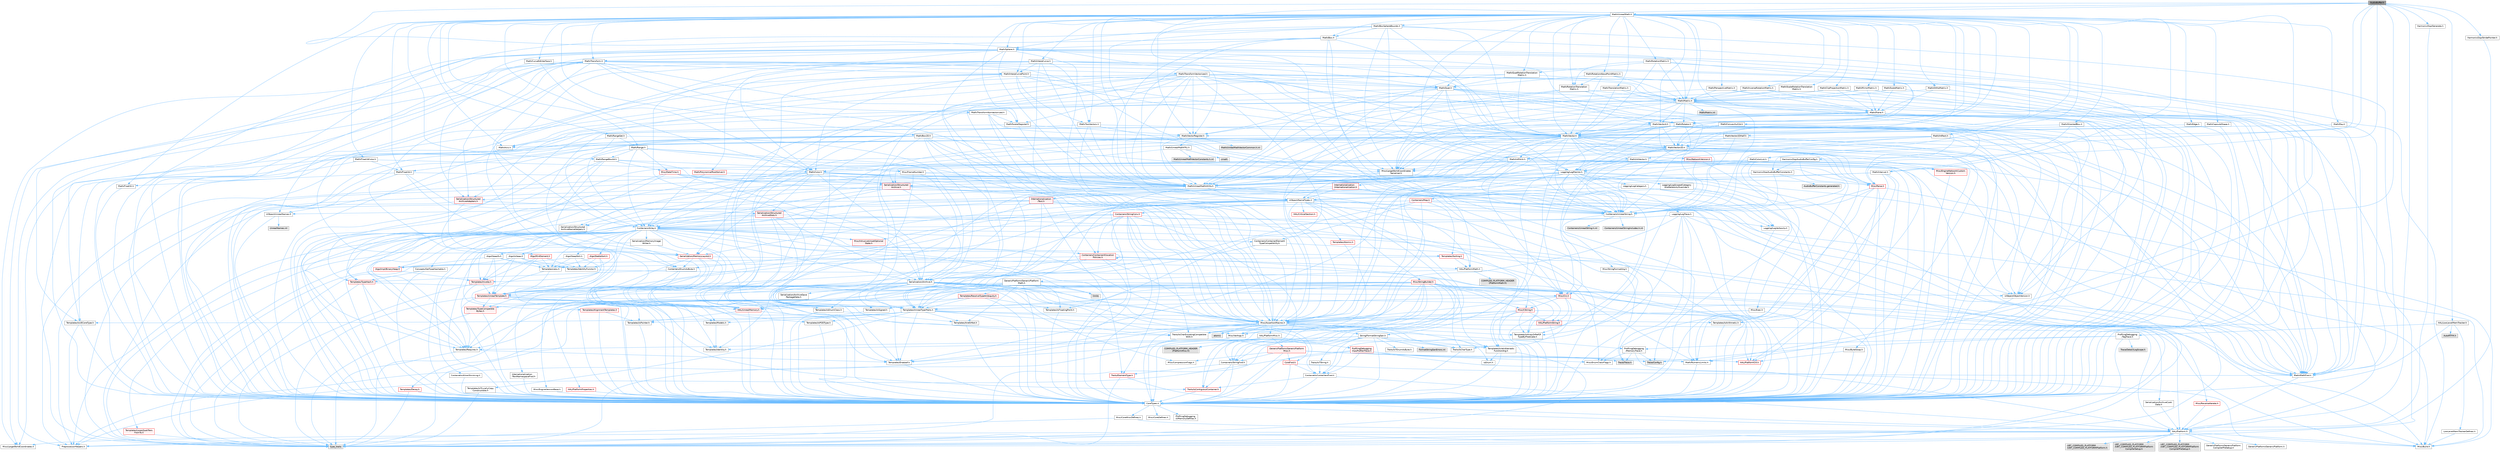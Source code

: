 digraph "AudioBuffer.h"
{
 // INTERACTIVE_SVG=YES
 // LATEX_PDF_SIZE
  bgcolor="transparent";
  edge [fontname=Helvetica,fontsize=10,labelfontname=Helvetica,labelfontsize=10];
  node [fontname=Helvetica,fontsize=10,shape=box,height=0.2,width=0.4];
  Node1 [id="Node000001",label="AudioBuffer.h",height=0.2,width=0.4,color="gray40", fillcolor="grey60", style="filled", fontcolor="black",tooltip=" "];
  Node1 -> Node2 [id="edge1_Node000001_Node000002",color="steelblue1",style="solid",tooltip=" "];
  Node2 [id="Node000002",label="HarmonixDsp/AudioBufferConfig.h",height=0.2,width=0.4,color="grey40", fillcolor="white", style="filled",URL="$d8/d7f/AudioBufferConfig_8h.html",tooltip=" "];
  Node2 -> Node3 [id="edge2_Node000002_Node000003",color="steelblue1",style="solid",tooltip=" "];
  Node3 [id="Node000003",label="HarmonixDsp/AudioBufferConstants.h",height=0.2,width=0.4,color="grey40", fillcolor="white", style="filled",URL="$df/d16/AudioBufferConstants_8h.html",tooltip=" "];
  Node3 -> Node4 [id="edge3_Node000003_Node000004",color="steelblue1",style="solid",tooltip=" "];
  Node4 [id="Node000004",label="Containers/UnrealString.h",height=0.2,width=0.4,color="grey40", fillcolor="white", style="filled",URL="$d5/dba/UnrealString_8h.html",tooltip=" "];
  Node4 -> Node5 [id="edge4_Node000004_Node000005",color="steelblue1",style="solid",tooltip=" "];
  Node5 [id="Node000005",label="Containers/UnrealStringIncludes.h.inl",height=0.2,width=0.4,color="grey60", fillcolor="#E0E0E0", style="filled",tooltip=" "];
  Node4 -> Node6 [id="edge5_Node000004_Node000006",color="steelblue1",style="solid",tooltip=" "];
  Node6 [id="Node000006",label="Containers/UnrealString.h.inl",height=0.2,width=0.4,color="grey60", fillcolor="#E0E0E0", style="filled",tooltip=" "];
  Node4 -> Node7 [id="edge6_Node000004_Node000007",color="steelblue1",style="solid",tooltip=" "];
  Node7 [id="Node000007",label="Misc/StringFormatArg.h",height=0.2,width=0.4,color="grey40", fillcolor="white", style="filled",URL="$d2/d16/StringFormatArg_8h.html",tooltip=" "];
  Node7 -> Node8 [id="edge7_Node000007_Node000008",color="steelblue1",style="solid",tooltip=" "];
  Node8 [id="Node000008",label="Containers/ContainersFwd.h",height=0.2,width=0.4,color="grey40", fillcolor="white", style="filled",URL="$d4/d0a/ContainersFwd_8h.html",tooltip=" "];
  Node8 -> Node9 [id="edge8_Node000008_Node000009",color="steelblue1",style="solid",tooltip=" "];
  Node9 [id="Node000009",label="HAL/Platform.h",height=0.2,width=0.4,color="grey40", fillcolor="white", style="filled",URL="$d9/dd0/Platform_8h.html",tooltip=" "];
  Node9 -> Node10 [id="edge9_Node000009_Node000010",color="steelblue1",style="solid",tooltip=" "];
  Node10 [id="Node000010",label="Misc/Build.h",height=0.2,width=0.4,color="grey40", fillcolor="white", style="filled",URL="$d3/dbb/Build_8h.html",tooltip=" "];
  Node9 -> Node11 [id="edge10_Node000009_Node000011",color="steelblue1",style="solid",tooltip=" "];
  Node11 [id="Node000011",label="Misc/LargeWorldCoordinates.h",height=0.2,width=0.4,color="grey40", fillcolor="white", style="filled",URL="$d2/dcb/LargeWorldCoordinates_8h.html",tooltip=" "];
  Node9 -> Node12 [id="edge11_Node000009_Node000012",color="steelblue1",style="solid",tooltip=" "];
  Node12 [id="Node000012",label="type_traits",height=0.2,width=0.4,color="grey60", fillcolor="#E0E0E0", style="filled",tooltip=" "];
  Node9 -> Node13 [id="edge12_Node000009_Node000013",color="steelblue1",style="solid",tooltip=" "];
  Node13 [id="Node000013",label="PreprocessorHelpers.h",height=0.2,width=0.4,color="grey40", fillcolor="white", style="filled",URL="$db/ddb/PreprocessorHelpers_8h.html",tooltip=" "];
  Node9 -> Node14 [id="edge13_Node000009_Node000014",color="steelblue1",style="solid",tooltip=" "];
  Node14 [id="Node000014",label="UBT_COMPILED_PLATFORM\l/UBT_COMPILED_PLATFORMPlatform\lCompilerPreSetup.h",height=0.2,width=0.4,color="grey60", fillcolor="#E0E0E0", style="filled",tooltip=" "];
  Node9 -> Node15 [id="edge14_Node000009_Node000015",color="steelblue1",style="solid",tooltip=" "];
  Node15 [id="Node000015",label="GenericPlatform/GenericPlatform\lCompilerPreSetup.h",height=0.2,width=0.4,color="grey40", fillcolor="white", style="filled",URL="$d9/dc8/GenericPlatformCompilerPreSetup_8h.html",tooltip=" "];
  Node9 -> Node16 [id="edge15_Node000009_Node000016",color="steelblue1",style="solid",tooltip=" "];
  Node16 [id="Node000016",label="GenericPlatform/GenericPlatform.h",height=0.2,width=0.4,color="grey40", fillcolor="white", style="filled",URL="$d6/d84/GenericPlatform_8h.html",tooltip=" "];
  Node9 -> Node17 [id="edge16_Node000009_Node000017",color="steelblue1",style="solid",tooltip=" "];
  Node17 [id="Node000017",label="UBT_COMPILED_PLATFORM\l/UBT_COMPILED_PLATFORMPlatform.h",height=0.2,width=0.4,color="grey60", fillcolor="#E0E0E0", style="filled",tooltip=" "];
  Node9 -> Node18 [id="edge17_Node000009_Node000018",color="steelblue1",style="solid",tooltip=" "];
  Node18 [id="Node000018",label="UBT_COMPILED_PLATFORM\l/UBT_COMPILED_PLATFORMPlatform\lCompilerSetup.h",height=0.2,width=0.4,color="grey60", fillcolor="#E0E0E0", style="filled",tooltip=" "];
  Node8 -> Node19 [id="edge18_Node000008_Node000019",color="steelblue1",style="solid",tooltip=" "];
  Node19 [id="Node000019",label="CoreTypes.h",height=0.2,width=0.4,color="grey40", fillcolor="white", style="filled",URL="$dc/dec/CoreTypes_8h.html",tooltip=" "];
  Node19 -> Node9 [id="edge19_Node000019_Node000009",color="steelblue1",style="solid",tooltip=" "];
  Node19 -> Node20 [id="edge20_Node000019_Node000020",color="steelblue1",style="solid",tooltip=" "];
  Node20 [id="Node000020",label="ProfilingDebugging\l/UMemoryDefines.h",height=0.2,width=0.4,color="grey40", fillcolor="white", style="filled",URL="$d2/da2/UMemoryDefines_8h.html",tooltip=" "];
  Node19 -> Node21 [id="edge21_Node000019_Node000021",color="steelblue1",style="solid",tooltip=" "];
  Node21 [id="Node000021",label="Misc/CoreMiscDefines.h",height=0.2,width=0.4,color="grey40", fillcolor="white", style="filled",URL="$da/d38/CoreMiscDefines_8h.html",tooltip=" "];
  Node21 -> Node9 [id="edge22_Node000021_Node000009",color="steelblue1",style="solid",tooltip=" "];
  Node21 -> Node13 [id="edge23_Node000021_Node000013",color="steelblue1",style="solid",tooltip=" "];
  Node19 -> Node22 [id="edge24_Node000019_Node000022",color="steelblue1",style="solid",tooltip=" "];
  Node22 [id="Node000022",label="Misc/CoreDefines.h",height=0.2,width=0.4,color="grey40", fillcolor="white", style="filled",URL="$d3/dd2/CoreDefines_8h.html",tooltip=" "];
  Node8 -> Node23 [id="edge25_Node000008_Node000023",color="steelblue1",style="solid",tooltip=" "];
  Node23 [id="Node000023",label="Traits/IsContiguousContainer.h",height=0.2,width=0.4,color="red", fillcolor="#FFF0F0", style="filled",URL="$d5/d3c/IsContiguousContainer_8h.html",tooltip=" "];
  Node23 -> Node19 [id="edge26_Node000023_Node000019",color="steelblue1",style="solid",tooltip=" "];
  Node3 -> Node26 [id="edge27_Node000003_Node000026",color="steelblue1",style="solid",tooltip=" "];
  Node26 [id="Node000026",label="Math/UnrealMathUtility.h",height=0.2,width=0.4,color="grey40", fillcolor="white", style="filled",URL="$db/db8/UnrealMathUtility_8h.html",tooltip=" "];
  Node26 -> Node19 [id="edge28_Node000026_Node000019",color="steelblue1",style="solid",tooltip=" "];
  Node26 -> Node27 [id="edge29_Node000026_Node000027",color="steelblue1",style="solid",tooltip=" "];
  Node27 [id="Node000027",label="Misc/AssertionMacros.h",height=0.2,width=0.4,color="grey40", fillcolor="white", style="filled",URL="$d0/dfa/AssertionMacros_8h.html",tooltip=" "];
  Node27 -> Node19 [id="edge30_Node000027_Node000019",color="steelblue1",style="solid",tooltip=" "];
  Node27 -> Node9 [id="edge31_Node000027_Node000009",color="steelblue1",style="solid",tooltip=" "];
  Node27 -> Node28 [id="edge32_Node000027_Node000028",color="steelblue1",style="solid",tooltip=" "];
  Node28 [id="Node000028",label="HAL/PlatformMisc.h",height=0.2,width=0.4,color="grey40", fillcolor="white", style="filled",URL="$d0/df5/PlatformMisc_8h.html",tooltip=" "];
  Node28 -> Node19 [id="edge33_Node000028_Node000019",color="steelblue1",style="solid",tooltip=" "];
  Node28 -> Node29 [id="edge34_Node000028_Node000029",color="steelblue1",style="solid",tooltip=" "];
  Node29 [id="Node000029",label="GenericPlatform/GenericPlatform\lMisc.h",height=0.2,width=0.4,color="red", fillcolor="#FFF0F0", style="filled",URL="$db/d9a/GenericPlatformMisc_8h.html",tooltip=" "];
  Node29 -> Node30 [id="edge35_Node000029_Node000030",color="steelblue1",style="solid",tooltip=" "];
  Node30 [id="Node000030",label="Containers/StringFwd.h",height=0.2,width=0.4,color="grey40", fillcolor="white", style="filled",URL="$df/d37/StringFwd_8h.html",tooltip=" "];
  Node30 -> Node19 [id="edge36_Node000030_Node000019",color="steelblue1",style="solid",tooltip=" "];
  Node30 -> Node31 [id="edge37_Node000030_Node000031",color="steelblue1",style="solid",tooltip=" "];
  Node31 [id="Node000031",label="Traits/ElementType.h",height=0.2,width=0.4,color="red", fillcolor="#FFF0F0", style="filled",URL="$d5/d4f/ElementType_8h.html",tooltip=" "];
  Node31 -> Node9 [id="edge38_Node000031_Node000009",color="steelblue1",style="solid",tooltip=" "];
  Node31 -> Node12 [id="edge39_Node000031_Node000012",color="steelblue1",style="solid",tooltip=" "];
  Node30 -> Node23 [id="edge40_Node000030_Node000023",color="steelblue1",style="solid",tooltip=" "];
  Node29 -> Node32 [id="edge41_Node000029_Node000032",color="steelblue1",style="solid",tooltip=" "];
  Node32 [id="Node000032",label="CoreFwd.h",height=0.2,width=0.4,color="red", fillcolor="#FFF0F0", style="filled",URL="$d1/d1e/CoreFwd_8h.html",tooltip=" "];
  Node32 -> Node19 [id="edge42_Node000032_Node000019",color="steelblue1",style="solid",tooltip=" "];
  Node32 -> Node8 [id="edge43_Node000032_Node000008",color="steelblue1",style="solid",tooltip=" "];
  Node32 -> Node33 [id="edge44_Node000032_Node000033",color="steelblue1",style="solid",tooltip=" "];
  Node33 [id="Node000033",label="Math/MathFwd.h",height=0.2,width=0.4,color="grey40", fillcolor="white", style="filled",URL="$d2/d10/MathFwd_8h.html",tooltip=" "];
  Node33 -> Node9 [id="edge45_Node000033_Node000009",color="steelblue1",style="solid",tooltip=" "];
  Node29 -> Node19 [id="edge46_Node000029_Node000019",color="steelblue1",style="solid",tooltip=" "];
  Node29 -> Node36 [id="edge47_Node000029_Node000036",color="steelblue1",style="solid",tooltip=" "];
  Node36 [id="Node000036",label="HAL/PlatformCrt.h",height=0.2,width=0.4,color="red", fillcolor="#FFF0F0", style="filled",URL="$d8/d75/PlatformCrt_8h.html",tooltip=" "];
  Node29 -> Node46 [id="edge48_Node000029_Node000046",color="steelblue1",style="solid",tooltip=" "];
  Node46 [id="Node000046",label="Math/NumericLimits.h",height=0.2,width=0.4,color="grey40", fillcolor="white", style="filled",URL="$df/d1b/NumericLimits_8h.html",tooltip=" "];
  Node46 -> Node19 [id="edge49_Node000046_Node000019",color="steelblue1",style="solid",tooltip=" "];
  Node29 -> Node47 [id="edge50_Node000029_Node000047",color="steelblue1",style="solid",tooltip=" "];
  Node47 [id="Node000047",label="Misc/CompressionFlags.h",height=0.2,width=0.4,color="grey40", fillcolor="white", style="filled",URL="$d9/d76/CompressionFlags_8h.html",tooltip=" "];
  Node29 -> Node48 [id="edge51_Node000029_Node000048",color="steelblue1",style="solid",tooltip=" "];
  Node48 [id="Node000048",label="Misc/EnumClassFlags.h",height=0.2,width=0.4,color="grey40", fillcolor="white", style="filled",URL="$d8/de7/EnumClassFlags_8h.html",tooltip=" "];
  Node28 -> Node51 [id="edge52_Node000028_Node000051",color="steelblue1",style="solid",tooltip=" "];
  Node51 [id="Node000051",label="COMPILED_PLATFORM_HEADER\l(PlatformMisc.h)",height=0.2,width=0.4,color="grey60", fillcolor="#E0E0E0", style="filled",tooltip=" "];
  Node28 -> Node52 [id="edge53_Node000028_Node000052",color="steelblue1",style="solid",tooltip=" "];
  Node52 [id="Node000052",label="ProfilingDebugging\l/CpuProfilerTrace.h",height=0.2,width=0.4,color="red", fillcolor="#FFF0F0", style="filled",URL="$da/dcb/CpuProfilerTrace_8h.html",tooltip=" "];
  Node52 -> Node19 [id="edge54_Node000052_Node000019",color="steelblue1",style="solid",tooltip=" "];
  Node52 -> Node8 [id="edge55_Node000052_Node000008",color="steelblue1",style="solid",tooltip=" "];
  Node52 -> Node13 [id="edge56_Node000052_Node000013",color="steelblue1",style="solid",tooltip=" "];
  Node52 -> Node10 [id="edge57_Node000052_Node000010",color="steelblue1",style="solid",tooltip=" "];
  Node52 -> Node56 [id="edge58_Node000052_Node000056",color="steelblue1",style="solid",tooltip=" "];
  Node56 [id="Node000056",label="Trace/Config.h",height=0.2,width=0.4,color="grey60", fillcolor="#E0E0E0", style="filled",tooltip=" "];
  Node52 -> Node59 [id="edge59_Node000052_Node000059",color="steelblue1",style="solid",tooltip=" "];
  Node59 [id="Node000059",label="Trace/Trace.h",height=0.2,width=0.4,color="grey60", fillcolor="#E0E0E0", style="filled",tooltip=" "];
  Node27 -> Node13 [id="edge60_Node000027_Node000013",color="steelblue1",style="solid",tooltip=" "];
  Node27 -> Node60 [id="edge61_Node000027_Node000060",color="steelblue1",style="solid",tooltip=" "];
  Node60 [id="Node000060",label="Templates/EnableIf.h",height=0.2,width=0.4,color="grey40", fillcolor="white", style="filled",URL="$d7/d60/EnableIf_8h.html",tooltip=" "];
  Node60 -> Node19 [id="edge62_Node000060_Node000019",color="steelblue1",style="solid",tooltip=" "];
  Node27 -> Node61 [id="edge63_Node000027_Node000061",color="steelblue1",style="solid",tooltip=" "];
  Node61 [id="Node000061",label="Templates/IsArrayOrRefOf\lTypeByPredicate.h",height=0.2,width=0.4,color="grey40", fillcolor="white", style="filled",URL="$d6/da1/IsArrayOrRefOfTypeByPredicate_8h.html",tooltip=" "];
  Node61 -> Node19 [id="edge64_Node000061_Node000019",color="steelblue1",style="solid",tooltip=" "];
  Node27 -> Node62 [id="edge65_Node000027_Node000062",color="steelblue1",style="solid",tooltip=" "];
  Node62 [id="Node000062",label="Templates/IsValidVariadic\lFunctionArg.h",height=0.2,width=0.4,color="grey40", fillcolor="white", style="filled",URL="$d0/dc8/IsValidVariadicFunctionArg_8h.html",tooltip=" "];
  Node62 -> Node19 [id="edge66_Node000062_Node000019",color="steelblue1",style="solid",tooltip=" "];
  Node62 -> Node63 [id="edge67_Node000062_Node000063",color="steelblue1",style="solid",tooltip=" "];
  Node63 [id="Node000063",label="IsEnum.h",height=0.2,width=0.4,color="grey40", fillcolor="white", style="filled",URL="$d4/de5/IsEnum_8h.html",tooltip=" "];
  Node62 -> Node12 [id="edge68_Node000062_Node000012",color="steelblue1",style="solid",tooltip=" "];
  Node27 -> Node64 [id="edge69_Node000027_Node000064",color="steelblue1",style="solid",tooltip=" "];
  Node64 [id="Node000064",label="Traits/IsCharEncodingCompatible\lWith.h",height=0.2,width=0.4,color="grey40", fillcolor="white", style="filled",URL="$df/dd1/IsCharEncodingCompatibleWith_8h.html",tooltip=" "];
  Node64 -> Node12 [id="edge70_Node000064_Node000012",color="steelblue1",style="solid",tooltip=" "];
  Node64 -> Node65 [id="edge71_Node000064_Node000065",color="steelblue1",style="solid",tooltip=" "];
  Node65 [id="Node000065",label="Traits/IsCharType.h",height=0.2,width=0.4,color="grey40", fillcolor="white", style="filled",URL="$db/d51/IsCharType_8h.html",tooltip=" "];
  Node65 -> Node19 [id="edge72_Node000065_Node000019",color="steelblue1",style="solid",tooltip=" "];
  Node27 -> Node66 [id="edge73_Node000027_Node000066",color="steelblue1",style="solid",tooltip=" "];
  Node66 [id="Node000066",label="Misc/VarArgs.h",height=0.2,width=0.4,color="grey40", fillcolor="white", style="filled",URL="$d5/d6f/VarArgs_8h.html",tooltip=" "];
  Node66 -> Node19 [id="edge74_Node000066_Node000019",color="steelblue1",style="solid",tooltip=" "];
  Node27 -> Node67 [id="edge75_Node000027_Node000067",color="steelblue1",style="solid",tooltip=" "];
  Node67 [id="Node000067",label="String/FormatStringSan.h",height=0.2,width=0.4,color="grey40", fillcolor="white", style="filled",URL="$d3/d8b/FormatStringSan_8h.html",tooltip=" "];
  Node67 -> Node12 [id="edge76_Node000067_Node000012",color="steelblue1",style="solid",tooltip=" "];
  Node67 -> Node19 [id="edge77_Node000067_Node000019",color="steelblue1",style="solid",tooltip=" "];
  Node67 -> Node68 [id="edge78_Node000067_Node000068",color="steelblue1",style="solid",tooltip=" "];
  Node68 [id="Node000068",label="Templates/Requires.h",height=0.2,width=0.4,color="grey40", fillcolor="white", style="filled",URL="$dc/d96/Requires_8h.html",tooltip=" "];
  Node68 -> Node60 [id="edge79_Node000068_Node000060",color="steelblue1",style="solid",tooltip=" "];
  Node68 -> Node12 [id="edge80_Node000068_Node000012",color="steelblue1",style="solid",tooltip=" "];
  Node67 -> Node69 [id="edge81_Node000067_Node000069",color="steelblue1",style="solid",tooltip=" "];
  Node69 [id="Node000069",label="Templates/Identity.h",height=0.2,width=0.4,color="grey40", fillcolor="white", style="filled",URL="$d0/dd5/Identity_8h.html",tooltip=" "];
  Node67 -> Node62 [id="edge82_Node000067_Node000062",color="steelblue1",style="solid",tooltip=" "];
  Node67 -> Node65 [id="edge83_Node000067_Node000065",color="steelblue1",style="solid",tooltip=" "];
  Node67 -> Node70 [id="edge84_Node000067_Node000070",color="steelblue1",style="solid",tooltip=" "];
  Node70 [id="Node000070",label="Traits/IsTEnumAsByte.h",height=0.2,width=0.4,color="grey40", fillcolor="white", style="filled",URL="$d1/de6/IsTEnumAsByte_8h.html",tooltip=" "];
  Node67 -> Node71 [id="edge85_Node000067_Node000071",color="steelblue1",style="solid",tooltip=" "];
  Node71 [id="Node000071",label="Traits/IsTString.h",height=0.2,width=0.4,color="grey40", fillcolor="white", style="filled",URL="$d0/df8/IsTString_8h.html",tooltip=" "];
  Node71 -> Node8 [id="edge86_Node000071_Node000008",color="steelblue1",style="solid",tooltip=" "];
  Node67 -> Node8 [id="edge87_Node000067_Node000008",color="steelblue1",style="solid",tooltip=" "];
  Node67 -> Node72 [id="edge88_Node000067_Node000072",color="steelblue1",style="solid",tooltip=" "];
  Node72 [id="Node000072",label="FormatStringSanErrors.inl",height=0.2,width=0.4,color="grey60", fillcolor="#E0E0E0", style="filled",tooltip=" "];
  Node27 -> Node73 [id="edge89_Node000027_Node000073",color="steelblue1",style="solid",tooltip=" "];
  Node73 [id="Node000073",label="atomic",height=0.2,width=0.4,color="grey60", fillcolor="#E0E0E0", style="filled",tooltip=" "];
  Node26 -> Node74 [id="edge90_Node000026_Node000074",color="steelblue1",style="solid",tooltip=" "];
  Node74 [id="Node000074",label="HAL/PlatformMath.h",height=0.2,width=0.4,color="grey40", fillcolor="white", style="filled",URL="$dc/d53/PlatformMath_8h.html",tooltip=" "];
  Node74 -> Node19 [id="edge91_Node000074_Node000019",color="steelblue1",style="solid",tooltip=" "];
  Node74 -> Node75 [id="edge92_Node000074_Node000075",color="steelblue1",style="solid",tooltip=" "];
  Node75 [id="Node000075",label="GenericPlatform/GenericPlatform\lMath.h",height=0.2,width=0.4,color="grey40", fillcolor="white", style="filled",URL="$d5/d79/GenericPlatformMath_8h.html",tooltip=" "];
  Node75 -> Node19 [id="edge93_Node000075_Node000019",color="steelblue1",style="solid",tooltip=" "];
  Node75 -> Node8 [id="edge94_Node000075_Node000008",color="steelblue1",style="solid",tooltip=" "];
  Node75 -> Node36 [id="edge95_Node000075_Node000036",color="steelblue1",style="solid",tooltip=" "];
  Node75 -> Node76 [id="edge96_Node000075_Node000076",color="steelblue1",style="solid",tooltip=" "];
  Node76 [id="Node000076",label="Templates/AndOrNot.h",height=0.2,width=0.4,color="grey40", fillcolor="white", style="filled",URL="$db/d0a/AndOrNot_8h.html",tooltip=" "];
  Node76 -> Node19 [id="edge97_Node000076_Node000019",color="steelblue1",style="solid",tooltip=" "];
  Node75 -> Node77 [id="edge98_Node000075_Node000077",color="steelblue1",style="solid",tooltip=" "];
  Node77 [id="Node000077",label="Templates/Decay.h",height=0.2,width=0.4,color="red", fillcolor="#FFF0F0", style="filled",URL="$dd/d0f/Decay_8h.html",tooltip=" "];
  Node77 -> Node19 [id="edge99_Node000077_Node000019",color="steelblue1",style="solid",tooltip=" "];
  Node77 -> Node12 [id="edge100_Node000077_Node000012",color="steelblue1",style="solid",tooltip=" "];
  Node75 -> Node79 [id="edge101_Node000075_Node000079",color="steelblue1",style="solid",tooltip=" "];
  Node79 [id="Node000079",label="Templates/IsFloatingPoint.h",height=0.2,width=0.4,color="grey40", fillcolor="white", style="filled",URL="$d3/d11/IsFloatingPoint_8h.html",tooltip=" "];
  Node79 -> Node19 [id="edge102_Node000079_Node000019",color="steelblue1",style="solid",tooltip=" "];
  Node75 -> Node80 [id="edge103_Node000075_Node000080",color="steelblue1",style="solid",tooltip=" "];
  Node80 [id="Node000080",label="Templates/UnrealTypeTraits.h",height=0.2,width=0.4,color="grey40", fillcolor="white", style="filled",URL="$d2/d2d/UnrealTypeTraits_8h.html",tooltip=" "];
  Node80 -> Node19 [id="edge104_Node000080_Node000019",color="steelblue1",style="solid",tooltip=" "];
  Node80 -> Node81 [id="edge105_Node000080_Node000081",color="steelblue1",style="solid",tooltip=" "];
  Node81 [id="Node000081",label="Templates/IsPointer.h",height=0.2,width=0.4,color="grey40", fillcolor="white", style="filled",URL="$d7/d05/IsPointer_8h.html",tooltip=" "];
  Node81 -> Node19 [id="edge106_Node000081_Node000019",color="steelblue1",style="solid",tooltip=" "];
  Node80 -> Node27 [id="edge107_Node000080_Node000027",color="steelblue1",style="solid",tooltip=" "];
  Node80 -> Node76 [id="edge108_Node000080_Node000076",color="steelblue1",style="solid",tooltip=" "];
  Node80 -> Node60 [id="edge109_Node000080_Node000060",color="steelblue1",style="solid",tooltip=" "];
  Node80 -> Node82 [id="edge110_Node000080_Node000082",color="steelblue1",style="solid",tooltip=" "];
  Node82 [id="Node000082",label="Templates/IsArithmetic.h",height=0.2,width=0.4,color="grey40", fillcolor="white", style="filled",URL="$d2/d5d/IsArithmetic_8h.html",tooltip=" "];
  Node82 -> Node19 [id="edge111_Node000082_Node000019",color="steelblue1",style="solid",tooltip=" "];
  Node80 -> Node63 [id="edge112_Node000080_Node000063",color="steelblue1",style="solid",tooltip=" "];
  Node80 -> Node83 [id="edge113_Node000080_Node000083",color="steelblue1",style="solid",tooltip=" "];
  Node83 [id="Node000083",label="Templates/Models.h",height=0.2,width=0.4,color="grey40", fillcolor="white", style="filled",URL="$d3/d0c/Models_8h.html",tooltip=" "];
  Node83 -> Node69 [id="edge114_Node000083_Node000069",color="steelblue1",style="solid",tooltip=" "];
  Node80 -> Node84 [id="edge115_Node000080_Node000084",color="steelblue1",style="solid",tooltip=" "];
  Node84 [id="Node000084",label="Templates/IsPODType.h",height=0.2,width=0.4,color="grey40", fillcolor="white", style="filled",URL="$d7/db1/IsPODType_8h.html",tooltip=" "];
  Node84 -> Node19 [id="edge116_Node000084_Node000019",color="steelblue1",style="solid",tooltip=" "];
  Node80 -> Node85 [id="edge117_Node000080_Node000085",color="steelblue1",style="solid",tooltip=" "];
  Node85 [id="Node000085",label="Templates/IsUECoreType.h",height=0.2,width=0.4,color="grey40", fillcolor="white", style="filled",URL="$d1/db8/IsUECoreType_8h.html",tooltip=" "];
  Node85 -> Node19 [id="edge118_Node000085_Node000019",color="steelblue1",style="solid",tooltip=" "];
  Node85 -> Node12 [id="edge119_Node000085_Node000012",color="steelblue1",style="solid",tooltip=" "];
  Node80 -> Node86 [id="edge120_Node000080_Node000086",color="steelblue1",style="solid",tooltip=" "];
  Node86 [id="Node000086",label="Templates/IsTriviallyCopy\lConstructible.h",height=0.2,width=0.4,color="grey40", fillcolor="white", style="filled",URL="$d3/d78/IsTriviallyCopyConstructible_8h.html",tooltip=" "];
  Node86 -> Node19 [id="edge121_Node000086_Node000019",color="steelblue1",style="solid",tooltip=" "];
  Node86 -> Node12 [id="edge122_Node000086_Node000012",color="steelblue1",style="solid",tooltip=" "];
  Node75 -> Node68 [id="edge123_Node000075_Node000068",color="steelblue1",style="solid",tooltip=" "];
  Node75 -> Node87 [id="edge124_Node000075_Node000087",color="steelblue1",style="solid",tooltip=" "];
  Node87 [id="Node000087",label="Templates/ResolveTypeAmbiguity.h",height=0.2,width=0.4,color="red", fillcolor="#FFF0F0", style="filled",URL="$df/d1f/ResolveTypeAmbiguity_8h.html",tooltip=" "];
  Node87 -> Node19 [id="edge125_Node000087_Node000019",color="steelblue1",style="solid",tooltip=" "];
  Node87 -> Node79 [id="edge126_Node000087_Node000079",color="steelblue1",style="solid",tooltip=" "];
  Node87 -> Node80 [id="edge127_Node000087_Node000080",color="steelblue1",style="solid",tooltip=" "];
  Node87 -> Node88 [id="edge128_Node000087_Node000088",color="steelblue1",style="solid",tooltip=" "];
  Node88 [id="Node000088",label="Templates/IsSigned.h",height=0.2,width=0.4,color="grey40", fillcolor="white", style="filled",URL="$d8/dd8/IsSigned_8h.html",tooltip=" "];
  Node88 -> Node19 [id="edge129_Node000088_Node000019",color="steelblue1",style="solid",tooltip=" "];
  Node87 -> Node68 [id="edge130_Node000087_Node000068",color="steelblue1",style="solid",tooltip=" "];
  Node75 -> Node90 [id="edge131_Node000075_Node000090",color="steelblue1",style="solid",tooltip=" "];
  Node90 [id="Node000090",label="Templates/TypeCompatible\lBytes.h",height=0.2,width=0.4,color="red", fillcolor="#FFF0F0", style="filled",URL="$df/d0a/TypeCompatibleBytes_8h.html",tooltip=" "];
  Node90 -> Node19 [id="edge132_Node000090_Node000019",color="steelblue1",style="solid",tooltip=" "];
  Node90 -> Node12 [id="edge133_Node000090_Node000012",color="steelblue1",style="solid",tooltip=" "];
  Node75 -> Node91 [id="edge134_Node000075_Node000091",color="steelblue1",style="solid",tooltip=" "];
  Node91 [id="Node000091",label="limits",height=0.2,width=0.4,color="grey60", fillcolor="#E0E0E0", style="filled",tooltip=" "];
  Node75 -> Node12 [id="edge135_Node000075_Node000012",color="steelblue1",style="solid",tooltip=" "];
  Node74 -> Node92 [id="edge136_Node000074_Node000092",color="steelblue1",style="solid",tooltip=" "];
  Node92 [id="Node000092",label="COMPILED_PLATFORM_HEADER\l(PlatformMath.h)",height=0.2,width=0.4,color="grey60", fillcolor="#E0E0E0", style="filled",tooltip=" "];
  Node26 -> Node33 [id="edge137_Node000026_Node000033",color="steelblue1",style="solid",tooltip=" "];
  Node26 -> Node69 [id="edge138_Node000026_Node000069",color="steelblue1",style="solid",tooltip=" "];
  Node26 -> Node68 [id="edge139_Node000026_Node000068",color="steelblue1",style="solid",tooltip=" "];
  Node3 -> Node93 [id="edge140_Node000003_Node000093",color="steelblue1",style="solid",tooltip=" "];
  Node93 [id="Node000093",label="AudioBufferConstants.generated.h",height=0.2,width=0.4,color="grey60", fillcolor="#E0E0E0", style="filled",tooltip=" "];
  Node2 -> Node4 [id="edge141_Node000002_Node000004",color="steelblue1",style="solid",tooltip=" "];
  Node2 -> Node94 [id="edge142_Node000002_Node000094",color="steelblue1",style="solid",tooltip=" "];
  Node94 [id="Node000094",label="Logging/LogMacros.h",height=0.2,width=0.4,color="grey40", fillcolor="white", style="filled",URL="$d0/d16/LogMacros_8h.html",tooltip=" "];
  Node94 -> Node4 [id="edge143_Node000094_Node000004",color="steelblue1",style="solid",tooltip=" "];
  Node94 -> Node19 [id="edge144_Node000094_Node000019",color="steelblue1",style="solid",tooltip=" "];
  Node94 -> Node13 [id="edge145_Node000094_Node000013",color="steelblue1",style="solid",tooltip=" "];
  Node94 -> Node95 [id="edge146_Node000094_Node000095",color="steelblue1",style="solid",tooltip=" "];
  Node95 [id="Node000095",label="Logging/LogCategory.h",height=0.2,width=0.4,color="grey40", fillcolor="white", style="filled",URL="$d9/d36/LogCategory_8h.html",tooltip=" "];
  Node95 -> Node19 [id="edge147_Node000095_Node000019",color="steelblue1",style="solid",tooltip=" "];
  Node95 -> Node96 [id="edge148_Node000095_Node000096",color="steelblue1",style="solid",tooltip=" "];
  Node96 [id="Node000096",label="Logging/LogVerbosity.h",height=0.2,width=0.4,color="grey40", fillcolor="white", style="filled",URL="$d2/d8f/LogVerbosity_8h.html",tooltip=" "];
  Node96 -> Node19 [id="edge149_Node000096_Node000019",color="steelblue1",style="solid",tooltip=" "];
  Node95 -> Node97 [id="edge150_Node000095_Node000097",color="steelblue1",style="solid",tooltip=" "];
  Node97 [id="Node000097",label="UObject/NameTypes.h",height=0.2,width=0.4,color="grey40", fillcolor="white", style="filled",URL="$d6/d35/NameTypes_8h.html",tooltip=" "];
  Node97 -> Node19 [id="edge151_Node000097_Node000019",color="steelblue1",style="solid",tooltip=" "];
  Node97 -> Node27 [id="edge152_Node000097_Node000027",color="steelblue1",style="solid",tooltip=" "];
  Node97 -> Node98 [id="edge153_Node000097_Node000098",color="steelblue1",style="solid",tooltip=" "];
  Node98 [id="Node000098",label="HAL/UnrealMemory.h",height=0.2,width=0.4,color="red", fillcolor="#FFF0F0", style="filled",URL="$d9/d96/UnrealMemory_8h.html",tooltip=" "];
  Node98 -> Node19 [id="edge154_Node000098_Node000019",color="steelblue1",style="solid",tooltip=" "];
  Node98 -> Node113 [id="edge155_Node000098_Node000113",color="steelblue1",style="solid",tooltip=" "];
  Node113 [id="Node000113",label="ProfilingDebugging\l/MemoryTrace.h",height=0.2,width=0.4,color="grey40", fillcolor="white", style="filled",URL="$da/dd7/MemoryTrace_8h.html",tooltip=" "];
  Node113 -> Node9 [id="edge156_Node000113_Node000009",color="steelblue1",style="solid",tooltip=" "];
  Node113 -> Node48 [id="edge157_Node000113_Node000048",color="steelblue1",style="solid",tooltip=" "];
  Node113 -> Node56 [id="edge158_Node000113_Node000056",color="steelblue1",style="solid",tooltip=" "];
  Node113 -> Node59 [id="edge159_Node000113_Node000059",color="steelblue1",style="solid",tooltip=" "];
  Node98 -> Node81 [id="edge160_Node000098_Node000081",color="steelblue1",style="solid",tooltip=" "];
  Node97 -> Node80 [id="edge161_Node000097_Node000080",color="steelblue1",style="solid",tooltip=" "];
  Node97 -> Node114 [id="edge162_Node000097_Node000114",color="steelblue1",style="solid",tooltip=" "];
  Node114 [id="Node000114",label="Templates/UnrealTemplate.h",height=0.2,width=0.4,color="red", fillcolor="#FFF0F0", style="filled",URL="$d4/d24/UnrealTemplate_8h.html",tooltip=" "];
  Node114 -> Node19 [id="edge163_Node000114_Node000019",color="steelblue1",style="solid",tooltip=" "];
  Node114 -> Node81 [id="edge164_Node000114_Node000081",color="steelblue1",style="solid",tooltip=" "];
  Node114 -> Node98 [id="edge165_Node000114_Node000098",color="steelblue1",style="solid",tooltip=" "];
  Node114 -> Node80 [id="edge166_Node000114_Node000080",color="steelblue1",style="solid",tooltip=" "];
  Node114 -> Node68 [id="edge167_Node000114_Node000068",color="steelblue1",style="solid",tooltip=" "];
  Node114 -> Node90 [id="edge168_Node000114_Node000090",color="steelblue1",style="solid",tooltip=" "];
  Node114 -> Node69 [id="edge169_Node000114_Node000069",color="steelblue1",style="solid",tooltip=" "];
  Node114 -> Node23 [id="edge170_Node000114_Node000023",color="steelblue1",style="solid",tooltip=" "];
  Node114 -> Node12 [id="edge171_Node000114_Node000012",color="steelblue1",style="solid",tooltip=" "];
  Node97 -> Node4 [id="edge172_Node000097_Node000004",color="steelblue1",style="solid",tooltip=" "];
  Node97 -> Node118 [id="edge173_Node000097_Node000118",color="steelblue1",style="solid",tooltip=" "];
  Node118 [id="Node000118",label="HAL/CriticalSection.h",height=0.2,width=0.4,color="red", fillcolor="#FFF0F0", style="filled",URL="$d6/d90/CriticalSection_8h.html",tooltip=" "];
  Node97 -> Node121 [id="edge174_Node000097_Node000121",color="steelblue1",style="solid",tooltip=" "];
  Node121 [id="Node000121",label="Containers/StringConv.h",height=0.2,width=0.4,color="red", fillcolor="#FFF0F0", style="filled",URL="$d3/ddf/StringConv_8h.html",tooltip=" "];
  Node121 -> Node19 [id="edge175_Node000121_Node000019",color="steelblue1",style="solid",tooltip=" "];
  Node121 -> Node27 [id="edge176_Node000121_Node000027",color="steelblue1",style="solid",tooltip=" "];
  Node121 -> Node122 [id="edge177_Node000121_Node000122",color="steelblue1",style="solid",tooltip=" "];
  Node122 [id="Node000122",label="Containers/ContainerAllocation\lPolicies.h",height=0.2,width=0.4,color="red", fillcolor="#FFF0F0", style="filled",URL="$d7/dff/ContainerAllocationPolicies_8h.html",tooltip=" "];
  Node122 -> Node19 [id="edge178_Node000122_Node000019",color="steelblue1",style="solid",tooltip=" "];
  Node122 -> Node122 [id="edge179_Node000122_Node000122",color="steelblue1",style="solid",tooltip=" "];
  Node122 -> Node74 [id="edge180_Node000122_Node000074",color="steelblue1",style="solid",tooltip=" "];
  Node122 -> Node98 [id="edge181_Node000122_Node000098",color="steelblue1",style="solid",tooltip=" "];
  Node122 -> Node46 [id="edge182_Node000122_Node000046",color="steelblue1",style="solid",tooltip=" "];
  Node122 -> Node27 [id="edge183_Node000122_Node000027",color="steelblue1",style="solid",tooltip=" "];
  Node122 -> Node90 [id="edge184_Node000122_Node000090",color="steelblue1",style="solid",tooltip=" "];
  Node122 -> Node12 [id="edge185_Node000122_Node000012",color="steelblue1",style="solid",tooltip=" "];
  Node121 -> Node126 [id="edge186_Node000121_Node000126",color="steelblue1",style="solid",tooltip=" "];
  Node126 [id="Node000126",label="Containers/Array.h",height=0.2,width=0.4,color="grey40", fillcolor="white", style="filled",URL="$df/dd0/Array_8h.html",tooltip=" "];
  Node126 -> Node19 [id="edge187_Node000126_Node000019",color="steelblue1",style="solid",tooltip=" "];
  Node126 -> Node27 [id="edge188_Node000126_Node000027",color="steelblue1",style="solid",tooltip=" "];
  Node126 -> Node127 [id="edge189_Node000126_Node000127",color="steelblue1",style="solid",tooltip=" "];
  Node127 [id="Node000127",label="Misc/IntrusiveUnsetOptional\lState.h",height=0.2,width=0.4,color="red", fillcolor="#FFF0F0", style="filled",URL="$d2/d0a/IntrusiveUnsetOptionalState_8h.html",tooltip=" "];
  Node126 -> Node129 [id="edge190_Node000126_Node000129",color="steelblue1",style="solid",tooltip=" "];
  Node129 [id="Node000129",label="Misc/ReverseIterate.h",height=0.2,width=0.4,color="red", fillcolor="#FFF0F0", style="filled",URL="$db/de3/ReverseIterate_8h.html",tooltip=" "];
  Node129 -> Node9 [id="edge191_Node000129_Node000009",color="steelblue1",style="solid",tooltip=" "];
  Node126 -> Node98 [id="edge192_Node000126_Node000098",color="steelblue1",style="solid",tooltip=" "];
  Node126 -> Node80 [id="edge193_Node000126_Node000080",color="steelblue1",style="solid",tooltip=" "];
  Node126 -> Node114 [id="edge194_Node000126_Node000114",color="steelblue1",style="solid",tooltip=" "];
  Node126 -> Node131 [id="edge195_Node000126_Node000131",color="steelblue1",style="solid",tooltip=" "];
  Node131 [id="Node000131",label="Containers/AllowShrinking.h",height=0.2,width=0.4,color="grey40", fillcolor="white", style="filled",URL="$d7/d1a/AllowShrinking_8h.html",tooltip=" "];
  Node131 -> Node19 [id="edge196_Node000131_Node000019",color="steelblue1",style="solid",tooltip=" "];
  Node126 -> Node122 [id="edge197_Node000126_Node000122",color="steelblue1",style="solid",tooltip=" "];
  Node126 -> Node132 [id="edge198_Node000126_Node000132",color="steelblue1",style="solid",tooltip=" "];
  Node132 [id="Node000132",label="Containers/ContainerElement\lTypeCompatibility.h",height=0.2,width=0.4,color="grey40", fillcolor="white", style="filled",URL="$df/ddf/ContainerElementTypeCompatibility_8h.html",tooltip=" "];
  Node132 -> Node19 [id="edge199_Node000132_Node000019",color="steelblue1",style="solid",tooltip=" "];
  Node132 -> Node80 [id="edge200_Node000132_Node000080",color="steelblue1",style="solid",tooltip=" "];
  Node126 -> Node133 [id="edge201_Node000126_Node000133",color="steelblue1",style="solid",tooltip=" "];
  Node133 [id="Node000133",label="Serialization/Archive.h",height=0.2,width=0.4,color="grey40", fillcolor="white", style="filled",URL="$d7/d3b/Archive_8h.html",tooltip=" "];
  Node133 -> Node32 [id="edge202_Node000133_Node000032",color="steelblue1",style="solid",tooltip=" "];
  Node133 -> Node19 [id="edge203_Node000133_Node000019",color="steelblue1",style="solid",tooltip=" "];
  Node133 -> Node134 [id="edge204_Node000133_Node000134",color="steelblue1",style="solid",tooltip=" "];
  Node134 [id="Node000134",label="HAL/PlatformProperties.h",height=0.2,width=0.4,color="red", fillcolor="#FFF0F0", style="filled",URL="$d9/db0/PlatformProperties_8h.html",tooltip=" "];
  Node134 -> Node19 [id="edge205_Node000134_Node000019",color="steelblue1",style="solid",tooltip=" "];
  Node133 -> Node137 [id="edge206_Node000133_Node000137",color="steelblue1",style="solid",tooltip=" "];
  Node137 [id="Node000137",label="Internationalization\l/TextNamespaceFwd.h",height=0.2,width=0.4,color="grey40", fillcolor="white", style="filled",URL="$d8/d97/TextNamespaceFwd_8h.html",tooltip=" "];
  Node137 -> Node19 [id="edge207_Node000137_Node000019",color="steelblue1",style="solid",tooltip=" "];
  Node133 -> Node33 [id="edge208_Node000133_Node000033",color="steelblue1",style="solid",tooltip=" "];
  Node133 -> Node27 [id="edge209_Node000133_Node000027",color="steelblue1",style="solid",tooltip=" "];
  Node133 -> Node10 [id="edge210_Node000133_Node000010",color="steelblue1",style="solid",tooltip=" "];
  Node133 -> Node47 [id="edge211_Node000133_Node000047",color="steelblue1",style="solid",tooltip=" "];
  Node133 -> Node138 [id="edge212_Node000133_Node000138",color="steelblue1",style="solid",tooltip=" "];
  Node138 [id="Node000138",label="Misc/EngineVersionBase.h",height=0.2,width=0.4,color="grey40", fillcolor="white", style="filled",URL="$d5/d2b/EngineVersionBase_8h.html",tooltip=" "];
  Node138 -> Node19 [id="edge213_Node000138_Node000019",color="steelblue1",style="solid",tooltip=" "];
  Node133 -> Node66 [id="edge214_Node000133_Node000066",color="steelblue1",style="solid",tooltip=" "];
  Node133 -> Node139 [id="edge215_Node000133_Node000139",color="steelblue1",style="solid",tooltip=" "];
  Node139 [id="Node000139",label="Serialization/ArchiveCook\lData.h",height=0.2,width=0.4,color="grey40", fillcolor="white", style="filled",URL="$dc/db6/ArchiveCookData_8h.html",tooltip=" "];
  Node139 -> Node9 [id="edge216_Node000139_Node000009",color="steelblue1",style="solid",tooltip=" "];
  Node133 -> Node140 [id="edge217_Node000133_Node000140",color="steelblue1",style="solid",tooltip=" "];
  Node140 [id="Node000140",label="Serialization/ArchiveSave\lPackageData.h",height=0.2,width=0.4,color="grey40", fillcolor="white", style="filled",URL="$d1/d37/ArchiveSavePackageData_8h.html",tooltip=" "];
  Node133 -> Node60 [id="edge218_Node000133_Node000060",color="steelblue1",style="solid",tooltip=" "];
  Node133 -> Node61 [id="edge219_Node000133_Node000061",color="steelblue1",style="solid",tooltip=" "];
  Node133 -> Node141 [id="edge220_Node000133_Node000141",color="steelblue1",style="solid",tooltip=" "];
  Node141 [id="Node000141",label="Templates/IsEnumClass.h",height=0.2,width=0.4,color="grey40", fillcolor="white", style="filled",URL="$d7/d15/IsEnumClass_8h.html",tooltip=" "];
  Node141 -> Node19 [id="edge221_Node000141_Node000019",color="steelblue1",style="solid",tooltip=" "];
  Node141 -> Node76 [id="edge222_Node000141_Node000076",color="steelblue1",style="solid",tooltip=" "];
  Node133 -> Node88 [id="edge223_Node000133_Node000088",color="steelblue1",style="solid",tooltip=" "];
  Node133 -> Node62 [id="edge224_Node000133_Node000062",color="steelblue1",style="solid",tooltip=" "];
  Node133 -> Node114 [id="edge225_Node000133_Node000114",color="steelblue1",style="solid",tooltip=" "];
  Node133 -> Node64 [id="edge226_Node000133_Node000064",color="steelblue1",style="solid",tooltip=" "];
  Node133 -> Node142 [id="edge227_Node000133_Node000142",color="steelblue1",style="solid",tooltip=" "];
  Node142 [id="Node000142",label="UObject/ObjectVersion.h",height=0.2,width=0.4,color="grey40", fillcolor="white", style="filled",URL="$da/d63/ObjectVersion_8h.html",tooltip=" "];
  Node142 -> Node19 [id="edge228_Node000142_Node000019",color="steelblue1",style="solid",tooltip=" "];
  Node126 -> Node143 [id="edge229_Node000126_Node000143",color="steelblue1",style="solid",tooltip=" "];
  Node143 [id="Node000143",label="Serialization/MemoryImage\lWriter.h",height=0.2,width=0.4,color="grey40", fillcolor="white", style="filled",URL="$d0/d08/MemoryImageWriter_8h.html",tooltip=" "];
  Node143 -> Node19 [id="edge230_Node000143_Node000019",color="steelblue1",style="solid",tooltip=" "];
  Node143 -> Node144 [id="edge231_Node000143_Node000144",color="steelblue1",style="solid",tooltip=" "];
  Node144 [id="Node000144",label="Serialization/MemoryLayout.h",height=0.2,width=0.4,color="red", fillcolor="#FFF0F0", style="filled",URL="$d7/d66/MemoryLayout_8h.html",tooltip=" "];
  Node144 -> Node147 [id="edge232_Node000144_Node000147",color="steelblue1",style="solid",tooltip=" "];
  Node147 [id="Node000147",label="Containers/EnumAsByte.h",height=0.2,width=0.4,color="grey40", fillcolor="white", style="filled",URL="$d6/d9a/EnumAsByte_8h.html",tooltip=" "];
  Node147 -> Node19 [id="edge233_Node000147_Node000019",color="steelblue1",style="solid",tooltip=" "];
  Node147 -> Node84 [id="edge234_Node000147_Node000084",color="steelblue1",style="solid",tooltip=" "];
  Node147 -> Node148 [id="edge235_Node000147_Node000148",color="steelblue1",style="solid",tooltip=" "];
  Node148 [id="Node000148",label="Templates/TypeHash.h",height=0.2,width=0.4,color="red", fillcolor="#FFF0F0", style="filled",URL="$d1/d62/TypeHash_8h.html",tooltip=" "];
  Node148 -> Node19 [id="edge236_Node000148_Node000019",color="steelblue1",style="solid",tooltip=" "];
  Node148 -> Node68 [id="edge237_Node000148_Node000068",color="steelblue1",style="solid",tooltip=" "];
  Node148 -> Node149 [id="edge238_Node000148_Node000149",color="steelblue1",style="solid",tooltip=" "];
  Node149 [id="Node000149",label="Misc/Crc.h",height=0.2,width=0.4,color="red", fillcolor="#FFF0F0", style="filled",URL="$d4/dd2/Crc_8h.html",tooltip=" "];
  Node149 -> Node19 [id="edge239_Node000149_Node000019",color="steelblue1",style="solid",tooltip=" "];
  Node149 -> Node100 [id="edge240_Node000149_Node000100",color="steelblue1",style="solid",tooltip=" "];
  Node100 [id="Node000100",label="HAL/PlatformString.h",height=0.2,width=0.4,color="red", fillcolor="#FFF0F0", style="filled",URL="$db/db5/PlatformString_8h.html",tooltip=" "];
  Node100 -> Node19 [id="edge241_Node000100_Node000019",color="steelblue1",style="solid",tooltip=" "];
  Node149 -> Node27 [id="edge242_Node000149_Node000027",color="steelblue1",style="solid",tooltip=" "];
  Node149 -> Node150 [id="edge243_Node000149_Node000150",color="steelblue1",style="solid",tooltip=" "];
  Node150 [id="Node000150",label="Misc/CString.h",height=0.2,width=0.4,color="red", fillcolor="#FFF0F0", style="filled",URL="$d2/d49/CString_8h.html",tooltip=" "];
  Node150 -> Node19 [id="edge244_Node000150_Node000019",color="steelblue1",style="solid",tooltip=" "];
  Node150 -> Node36 [id="edge245_Node000150_Node000036",color="steelblue1",style="solid",tooltip=" "];
  Node150 -> Node100 [id="edge246_Node000150_Node000100",color="steelblue1",style="solid",tooltip=" "];
  Node150 -> Node27 [id="edge247_Node000150_Node000027",color="steelblue1",style="solid",tooltip=" "];
  Node150 -> Node66 [id="edge248_Node000150_Node000066",color="steelblue1",style="solid",tooltip=" "];
  Node150 -> Node61 [id="edge249_Node000150_Node000061",color="steelblue1",style="solid",tooltip=" "];
  Node150 -> Node62 [id="edge250_Node000150_Node000062",color="steelblue1",style="solid",tooltip=" "];
  Node150 -> Node64 [id="edge251_Node000150_Node000064",color="steelblue1",style="solid",tooltip=" "];
  Node149 -> Node80 [id="edge252_Node000149_Node000080",color="steelblue1",style="solid",tooltip=" "];
  Node149 -> Node65 [id="edge253_Node000149_Node000065",color="steelblue1",style="solid",tooltip=" "];
  Node148 -> Node12 [id="edge254_Node000148_Node000012",color="steelblue1",style="solid",tooltip=" "];
  Node144 -> Node30 [id="edge255_Node000144_Node000030",color="steelblue1",style="solid",tooltip=" "];
  Node144 -> Node98 [id="edge256_Node000144_Node000098",color="steelblue1",style="solid",tooltip=" "];
  Node144 -> Node60 [id="edge257_Node000144_Node000060",color="steelblue1",style="solid",tooltip=" "];
  Node144 -> Node83 [id="edge258_Node000144_Node000083",color="steelblue1",style="solid",tooltip=" "];
  Node144 -> Node114 [id="edge259_Node000144_Node000114",color="steelblue1",style="solid",tooltip=" "];
  Node126 -> Node157 [id="edge260_Node000126_Node000157",color="steelblue1",style="solid",tooltip=" "];
  Node157 [id="Node000157",label="Algo/Heapify.h",height=0.2,width=0.4,color="grey40", fillcolor="white", style="filled",URL="$d0/d2a/Heapify_8h.html",tooltip=" "];
  Node157 -> Node158 [id="edge261_Node000157_Node000158",color="steelblue1",style="solid",tooltip=" "];
  Node158 [id="Node000158",label="Algo/Impl/BinaryHeap.h",height=0.2,width=0.4,color="red", fillcolor="#FFF0F0", style="filled",URL="$d7/da3/Algo_2Impl_2BinaryHeap_8h.html",tooltip=" "];
  Node158 -> Node159 [id="edge262_Node000158_Node000159",color="steelblue1",style="solid",tooltip=" "];
  Node159 [id="Node000159",label="Templates/Invoke.h",height=0.2,width=0.4,color="red", fillcolor="#FFF0F0", style="filled",URL="$d7/deb/Invoke_8h.html",tooltip=" "];
  Node159 -> Node19 [id="edge263_Node000159_Node000019",color="steelblue1",style="solid",tooltip=" "];
  Node159 -> Node114 [id="edge264_Node000159_Node000114",color="steelblue1",style="solid",tooltip=" "];
  Node159 -> Node12 [id="edge265_Node000159_Node000012",color="steelblue1",style="solid",tooltip=" "];
  Node158 -> Node12 [id="edge266_Node000158_Node000012",color="steelblue1",style="solid",tooltip=" "];
  Node157 -> Node163 [id="edge267_Node000157_Node000163",color="steelblue1",style="solid",tooltip=" "];
  Node163 [id="Node000163",label="Templates/IdentityFunctor.h",height=0.2,width=0.4,color="grey40", fillcolor="white", style="filled",URL="$d7/d2e/IdentityFunctor_8h.html",tooltip=" "];
  Node163 -> Node9 [id="edge268_Node000163_Node000009",color="steelblue1",style="solid",tooltip=" "];
  Node157 -> Node159 [id="edge269_Node000157_Node000159",color="steelblue1",style="solid",tooltip=" "];
  Node157 -> Node164 [id="edge270_Node000157_Node000164",color="steelblue1",style="solid",tooltip=" "];
  Node164 [id="Node000164",label="Templates/Less.h",height=0.2,width=0.4,color="grey40", fillcolor="white", style="filled",URL="$de/dc8/Less_8h.html",tooltip=" "];
  Node164 -> Node19 [id="edge271_Node000164_Node000019",color="steelblue1",style="solid",tooltip=" "];
  Node164 -> Node114 [id="edge272_Node000164_Node000114",color="steelblue1",style="solid",tooltip=" "];
  Node157 -> Node114 [id="edge273_Node000157_Node000114",color="steelblue1",style="solid",tooltip=" "];
  Node126 -> Node165 [id="edge274_Node000126_Node000165",color="steelblue1",style="solid",tooltip=" "];
  Node165 [id="Node000165",label="Algo/HeapSort.h",height=0.2,width=0.4,color="grey40", fillcolor="white", style="filled",URL="$d3/d92/HeapSort_8h.html",tooltip=" "];
  Node165 -> Node158 [id="edge275_Node000165_Node000158",color="steelblue1",style="solid",tooltip=" "];
  Node165 -> Node163 [id="edge276_Node000165_Node000163",color="steelblue1",style="solid",tooltip=" "];
  Node165 -> Node164 [id="edge277_Node000165_Node000164",color="steelblue1",style="solid",tooltip=" "];
  Node165 -> Node114 [id="edge278_Node000165_Node000114",color="steelblue1",style="solid",tooltip=" "];
  Node126 -> Node166 [id="edge279_Node000126_Node000166",color="steelblue1",style="solid",tooltip=" "];
  Node166 [id="Node000166",label="Algo/IsHeap.h",height=0.2,width=0.4,color="grey40", fillcolor="white", style="filled",URL="$de/d32/IsHeap_8h.html",tooltip=" "];
  Node166 -> Node158 [id="edge280_Node000166_Node000158",color="steelblue1",style="solid",tooltip=" "];
  Node166 -> Node163 [id="edge281_Node000166_Node000163",color="steelblue1",style="solid",tooltip=" "];
  Node166 -> Node159 [id="edge282_Node000166_Node000159",color="steelblue1",style="solid",tooltip=" "];
  Node166 -> Node164 [id="edge283_Node000166_Node000164",color="steelblue1",style="solid",tooltip=" "];
  Node166 -> Node114 [id="edge284_Node000166_Node000114",color="steelblue1",style="solid",tooltip=" "];
  Node126 -> Node158 [id="edge285_Node000126_Node000158",color="steelblue1",style="solid",tooltip=" "];
  Node126 -> Node167 [id="edge286_Node000126_Node000167",color="steelblue1",style="solid",tooltip=" "];
  Node167 [id="Node000167",label="Algo/StableSort.h",height=0.2,width=0.4,color="red", fillcolor="#FFF0F0", style="filled",URL="$d7/d3c/StableSort_8h.html",tooltip=" "];
  Node167 -> Node163 [id="edge287_Node000167_Node000163",color="steelblue1",style="solid",tooltip=" "];
  Node167 -> Node159 [id="edge288_Node000167_Node000159",color="steelblue1",style="solid",tooltip=" "];
  Node167 -> Node164 [id="edge289_Node000167_Node000164",color="steelblue1",style="solid",tooltip=" "];
  Node167 -> Node114 [id="edge290_Node000167_Node000114",color="steelblue1",style="solid",tooltip=" "];
  Node126 -> Node170 [id="edge291_Node000126_Node000170",color="steelblue1",style="solid",tooltip=" "];
  Node170 [id="Node000170",label="Concepts/GetTypeHashable.h",height=0.2,width=0.4,color="grey40", fillcolor="white", style="filled",URL="$d3/da2/GetTypeHashable_8h.html",tooltip=" "];
  Node170 -> Node19 [id="edge292_Node000170_Node000019",color="steelblue1",style="solid",tooltip=" "];
  Node170 -> Node148 [id="edge293_Node000170_Node000148",color="steelblue1",style="solid",tooltip=" "];
  Node126 -> Node163 [id="edge294_Node000126_Node000163",color="steelblue1",style="solid",tooltip=" "];
  Node126 -> Node159 [id="edge295_Node000126_Node000159",color="steelblue1",style="solid",tooltip=" "];
  Node126 -> Node164 [id="edge296_Node000126_Node000164",color="steelblue1",style="solid",tooltip=" "];
  Node126 -> Node171 [id="edge297_Node000126_Node000171",color="steelblue1",style="solid",tooltip=" "];
  Node171 [id="Node000171",label="Templates/LosesQualifiers\lFromTo.h",height=0.2,width=0.4,color="red", fillcolor="#FFF0F0", style="filled",URL="$d2/db3/LosesQualifiersFromTo_8h.html",tooltip=" "];
  Node171 -> Node12 [id="edge298_Node000171_Node000012",color="steelblue1",style="solid",tooltip=" "];
  Node126 -> Node68 [id="edge299_Node000126_Node000068",color="steelblue1",style="solid",tooltip=" "];
  Node126 -> Node172 [id="edge300_Node000126_Node000172",color="steelblue1",style="solid",tooltip=" "];
  Node172 [id="Node000172",label="Templates/Sorting.h",height=0.2,width=0.4,color="red", fillcolor="#FFF0F0", style="filled",URL="$d3/d9e/Sorting_8h.html",tooltip=" "];
  Node172 -> Node19 [id="edge301_Node000172_Node000019",color="steelblue1",style="solid",tooltip=" "];
  Node172 -> Node74 [id="edge302_Node000172_Node000074",color="steelblue1",style="solid",tooltip=" "];
  Node172 -> Node164 [id="edge303_Node000172_Node000164",color="steelblue1",style="solid",tooltip=" "];
  Node126 -> Node175 [id="edge304_Node000126_Node000175",color="steelblue1",style="solid",tooltip=" "];
  Node175 [id="Node000175",label="Templates/AlignmentTemplates.h",height=0.2,width=0.4,color="red", fillcolor="#FFF0F0", style="filled",URL="$dd/d32/AlignmentTemplates_8h.html",tooltip=" "];
  Node175 -> Node19 [id="edge305_Node000175_Node000019",color="steelblue1",style="solid",tooltip=" "];
  Node175 -> Node81 [id="edge306_Node000175_Node000081",color="steelblue1",style="solid",tooltip=" "];
  Node126 -> Node31 [id="edge307_Node000126_Node000031",color="steelblue1",style="solid",tooltip=" "];
  Node126 -> Node91 [id="edge308_Node000126_Node000091",color="steelblue1",style="solid",tooltip=" "];
  Node126 -> Node12 [id="edge309_Node000126_Node000012",color="steelblue1",style="solid",tooltip=" "];
  Node121 -> Node150 [id="edge310_Node000121_Node000150",color="steelblue1",style="solid",tooltip=" "];
  Node121 -> Node114 [id="edge311_Node000121_Node000114",color="steelblue1",style="solid",tooltip=" "];
  Node121 -> Node80 [id="edge312_Node000121_Node000080",color="steelblue1",style="solid",tooltip=" "];
  Node121 -> Node31 [id="edge313_Node000121_Node000031",color="steelblue1",style="solid",tooltip=" "];
  Node121 -> Node64 [id="edge314_Node000121_Node000064",color="steelblue1",style="solid",tooltip=" "];
  Node121 -> Node23 [id="edge315_Node000121_Node000023",color="steelblue1",style="solid",tooltip=" "];
  Node121 -> Node12 [id="edge316_Node000121_Node000012",color="steelblue1",style="solid",tooltip=" "];
  Node97 -> Node30 [id="edge317_Node000097_Node000030",color="steelblue1",style="solid",tooltip=" "];
  Node97 -> Node177 [id="edge318_Node000097_Node000177",color="steelblue1",style="solid",tooltip=" "];
  Node177 [id="Node000177",label="UObject/UnrealNames.h",height=0.2,width=0.4,color="grey40", fillcolor="white", style="filled",URL="$d8/db1/UnrealNames_8h.html",tooltip=" "];
  Node177 -> Node19 [id="edge319_Node000177_Node000019",color="steelblue1",style="solid",tooltip=" "];
  Node177 -> Node178 [id="edge320_Node000177_Node000178",color="steelblue1",style="solid",tooltip=" "];
  Node178 [id="Node000178",label="UnrealNames.inl",height=0.2,width=0.4,color="grey60", fillcolor="#E0E0E0", style="filled",tooltip=" "];
  Node97 -> Node105 [id="edge321_Node000097_Node000105",color="steelblue1",style="solid",tooltip=" "];
  Node105 [id="Node000105",label="Templates/Atomic.h",height=0.2,width=0.4,color="red", fillcolor="#FFF0F0", style="filled",URL="$d3/d91/Atomic_8h.html",tooltip=" "];
  Node105 -> Node73 [id="edge322_Node000105_Node000073",color="steelblue1",style="solid",tooltip=" "];
  Node97 -> Node144 [id="edge323_Node000097_Node000144",color="steelblue1",style="solid",tooltip=" "];
  Node97 -> Node127 [id="edge324_Node000097_Node000127",color="steelblue1",style="solid",tooltip=" "];
  Node97 -> Node179 [id="edge325_Node000097_Node000179",color="steelblue1",style="solid",tooltip=" "];
  Node179 [id="Node000179",label="Misc/StringBuilder.h",height=0.2,width=0.4,color="red", fillcolor="#FFF0F0", style="filled",URL="$d4/d52/StringBuilder_8h.html",tooltip=" "];
  Node179 -> Node30 [id="edge326_Node000179_Node000030",color="steelblue1",style="solid",tooltip=" "];
  Node179 -> Node19 [id="edge327_Node000179_Node000019",color="steelblue1",style="solid",tooltip=" "];
  Node179 -> Node100 [id="edge328_Node000179_Node000100",color="steelblue1",style="solid",tooltip=" "];
  Node179 -> Node98 [id="edge329_Node000179_Node000098",color="steelblue1",style="solid",tooltip=" "];
  Node179 -> Node27 [id="edge330_Node000179_Node000027",color="steelblue1",style="solid",tooltip=" "];
  Node179 -> Node150 [id="edge331_Node000179_Node000150",color="steelblue1",style="solid",tooltip=" "];
  Node179 -> Node60 [id="edge332_Node000179_Node000060",color="steelblue1",style="solid",tooltip=" "];
  Node179 -> Node61 [id="edge333_Node000179_Node000061",color="steelblue1",style="solid",tooltip=" "];
  Node179 -> Node62 [id="edge334_Node000179_Node000062",color="steelblue1",style="solid",tooltip=" "];
  Node179 -> Node68 [id="edge335_Node000179_Node000068",color="steelblue1",style="solid",tooltip=" "];
  Node179 -> Node114 [id="edge336_Node000179_Node000114",color="steelblue1",style="solid",tooltip=" "];
  Node179 -> Node80 [id="edge337_Node000179_Node000080",color="steelblue1",style="solid",tooltip=" "];
  Node179 -> Node64 [id="edge338_Node000179_Node000064",color="steelblue1",style="solid",tooltip=" "];
  Node179 -> Node65 [id="edge339_Node000179_Node000065",color="steelblue1",style="solid",tooltip=" "];
  Node179 -> Node23 [id="edge340_Node000179_Node000023",color="steelblue1",style="solid",tooltip=" "];
  Node179 -> Node12 [id="edge341_Node000179_Node000012",color="steelblue1",style="solid",tooltip=" "];
  Node97 -> Node59 [id="edge342_Node000097_Node000059",color="steelblue1",style="solid",tooltip=" "];
  Node94 -> Node185 [id="edge343_Node000094_Node000185",color="steelblue1",style="solid",tooltip=" "];
  Node185 [id="Node000185",label="Logging/LogScopedCategory\lAndVerbosityOverride.h",height=0.2,width=0.4,color="grey40", fillcolor="white", style="filled",URL="$de/dba/LogScopedCategoryAndVerbosityOverride_8h.html",tooltip=" "];
  Node185 -> Node19 [id="edge344_Node000185_Node000019",color="steelblue1",style="solid",tooltip=" "];
  Node185 -> Node96 [id="edge345_Node000185_Node000096",color="steelblue1",style="solid",tooltip=" "];
  Node185 -> Node97 [id="edge346_Node000185_Node000097",color="steelblue1",style="solid",tooltip=" "];
  Node94 -> Node186 [id="edge347_Node000094_Node000186",color="steelblue1",style="solid",tooltip=" "];
  Node186 [id="Node000186",label="Logging/LogTrace.h",height=0.2,width=0.4,color="grey40", fillcolor="white", style="filled",URL="$d5/d91/LogTrace_8h.html",tooltip=" "];
  Node186 -> Node19 [id="edge348_Node000186_Node000019",color="steelblue1",style="solid",tooltip=" "];
  Node186 -> Node126 [id="edge349_Node000186_Node000126",color="steelblue1",style="solid",tooltip=" "];
  Node186 -> Node13 [id="edge350_Node000186_Node000013",color="steelblue1",style="solid",tooltip=" "];
  Node186 -> Node96 [id="edge351_Node000186_Node000096",color="steelblue1",style="solid",tooltip=" "];
  Node186 -> Node10 [id="edge352_Node000186_Node000010",color="steelblue1",style="solid",tooltip=" "];
  Node186 -> Node61 [id="edge353_Node000186_Node000061",color="steelblue1",style="solid",tooltip=" "];
  Node186 -> Node56 [id="edge354_Node000186_Node000056",color="steelblue1",style="solid",tooltip=" "];
  Node186 -> Node59 [id="edge355_Node000186_Node000059",color="steelblue1",style="solid",tooltip=" "];
  Node186 -> Node64 [id="edge356_Node000186_Node000064",color="steelblue1",style="solid",tooltip=" "];
  Node94 -> Node96 [id="edge357_Node000094_Node000096",color="steelblue1",style="solid",tooltip=" "];
  Node94 -> Node27 [id="edge358_Node000094_Node000027",color="steelblue1",style="solid",tooltip=" "];
  Node94 -> Node10 [id="edge359_Node000094_Node000010",color="steelblue1",style="solid",tooltip=" "];
  Node94 -> Node66 [id="edge360_Node000094_Node000066",color="steelblue1",style="solid",tooltip=" "];
  Node94 -> Node67 [id="edge361_Node000094_Node000067",color="steelblue1",style="solid",tooltip=" "];
  Node94 -> Node60 [id="edge362_Node000094_Node000060",color="steelblue1",style="solid",tooltip=" "];
  Node94 -> Node61 [id="edge363_Node000094_Node000061",color="steelblue1",style="solid",tooltip=" "];
  Node94 -> Node62 [id="edge364_Node000094_Node000062",color="steelblue1",style="solid",tooltip=" "];
  Node94 -> Node64 [id="edge365_Node000094_Node000064",color="steelblue1",style="solid",tooltip=" "];
  Node94 -> Node12 [id="edge366_Node000094_Node000012",color="steelblue1",style="solid",tooltip=" "];
  Node2 -> Node9 [id="edge367_Node000002_Node000009",color="steelblue1",style="solid",tooltip=" "];
  Node1 -> Node3 [id="edge368_Node000001_Node000003",color="steelblue1",style="solid",tooltip=" "];
  Node1 -> Node187 [id="edge369_Node000001_Node000187",color="steelblue1",style="solid",tooltip=" "];
  Node187 [id="Node000187",label="HarmonixDsp/Generate.h",height=0.2,width=0.4,color="grey40", fillcolor="white", style="filled",URL="$d8/da3/Generate_8h.html",tooltip=" "];
  Node187 -> Node9 [id="edge370_Node000187_Node000009",color="steelblue1",style="solid",tooltip=" "];
  Node1 -> Node188 [id="edge371_Node000001_Node000188",color="steelblue1",style="solid",tooltip=" "];
  Node188 [id="Node000188",label="HarmonixDsp/StridePointer.h",height=0.2,width=0.4,color="grey40", fillcolor="white", style="filled",URL="$d3/da8/StridePointer_8h.html",tooltip=" "];
  Node188 -> Node9 [id="edge372_Node000188_Node000009",color="steelblue1",style="solid",tooltip=" "];
  Node1 -> Node94 [id="edge373_Node000001_Node000094",color="steelblue1",style="solid",tooltip=" "];
  Node1 -> Node189 [id="edge374_Node000001_Node000189",color="steelblue1",style="solid",tooltip=" "];
  Node189 [id="Node000189",label="Math/UnrealMath.h",height=0.2,width=0.4,color="grey40", fillcolor="white", style="filled",URL="$d8/db2/UnrealMath_8h.html",tooltip=" "];
  Node189 -> Node190 [id="edge375_Node000189_Node000190",color="steelblue1",style="solid",tooltip=" "];
  Node190 [id="Node000190",label="Math/Axis.h",height=0.2,width=0.4,color="grey40", fillcolor="white", style="filled",URL="$dd/dbb/Axis_8h.html",tooltip=" "];
  Node190 -> Node19 [id="edge376_Node000190_Node000019",color="steelblue1",style="solid",tooltip=" "];
  Node189 -> Node191 [id="edge377_Node000189_Node000191",color="steelblue1",style="solid",tooltip=" "];
  Node191 [id="Node000191",label="Math/Box.h",height=0.2,width=0.4,color="grey40", fillcolor="white", style="filled",URL="$de/d0f/Box_8h.html",tooltip=" "];
  Node191 -> Node19 [id="edge378_Node000191_Node000019",color="steelblue1",style="solid",tooltip=" "];
  Node191 -> Node27 [id="edge379_Node000191_Node000027",color="steelblue1",style="solid",tooltip=" "];
  Node191 -> Node33 [id="edge380_Node000191_Node000033",color="steelblue1",style="solid",tooltip=" "];
  Node191 -> Node26 [id="edge381_Node000191_Node000026",color="steelblue1",style="solid",tooltip=" "];
  Node191 -> Node4 [id="edge382_Node000191_Node000004",color="steelblue1",style="solid",tooltip=" "];
  Node191 -> Node192 [id="edge383_Node000191_Node000192",color="steelblue1",style="solid",tooltip=" "];
  Node192 [id="Node000192",label="Math/Vector.h",height=0.2,width=0.4,color="grey40", fillcolor="white", style="filled",URL="$d6/dbe/Vector_8h.html",tooltip=" "];
  Node192 -> Node19 [id="edge384_Node000192_Node000019",color="steelblue1",style="solid",tooltip=" "];
  Node192 -> Node27 [id="edge385_Node000192_Node000027",color="steelblue1",style="solid",tooltip=" "];
  Node192 -> Node33 [id="edge386_Node000192_Node000033",color="steelblue1",style="solid",tooltip=" "];
  Node192 -> Node46 [id="edge387_Node000192_Node000046",color="steelblue1",style="solid",tooltip=" "];
  Node192 -> Node149 [id="edge388_Node000192_Node000149",color="steelblue1",style="solid",tooltip=" "];
  Node192 -> Node26 [id="edge389_Node000192_Node000026",color="steelblue1",style="solid",tooltip=" "];
  Node192 -> Node4 [id="edge390_Node000192_Node000004",color="steelblue1",style="solid",tooltip=" "];
  Node192 -> Node193 [id="edge391_Node000192_Node000193",color="steelblue1",style="solid",tooltip=" "];
  Node193 [id="Node000193",label="Misc/Parse.h",height=0.2,width=0.4,color="red", fillcolor="#FFF0F0", style="filled",URL="$dc/d71/Parse_8h.html",tooltip=" "];
  Node193 -> Node30 [id="edge392_Node000193_Node000030",color="steelblue1",style="solid",tooltip=" "];
  Node193 -> Node4 [id="edge393_Node000193_Node000004",color="steelblue1",style="solid",tooltip=" "];
  Node193 -> Node19 [id="edge394_Node000193_Node000019",color="steelblue1",style="solid",tooltip=" "];
  Node193 -> Node36 [id="edge395_Node000193_Node000036",color="steelblue1",style="solid",tooltip=" "];
  Node193 -> Node10 [id="edge396_Node000193_Node000010",color="steelblue1",style="solid",tooltip=" "];
  Node193 -> Node48 [id="edge397_Node000193_Node000048",color="steelblue1",style="solid",tooltip=" "];
  Node192 -> Node196 [id="edge398_Node000192_Node000196",color="steelblue1",style="solid",tooltip=" "];
  Node196 [id="Node000196",label="Misc/LargeWorldCoordinates\lSerializer.h",height=0.2,width=0.4,color="grey40", fillcolor="white", style="filled",URL="$d7/df9/LargeWorldCoordinatesSerializer_8h.html",tooltip=" "];
  Node196 -> Node97 [id="edge399_Node000196_Node000097",color="steelblue1",style="solid",tooltip=" "];
  Node196 -> Node142 [id="edge400_Node000196_Node000142",color="steelblue1",style="solid",tooltip=" "];
  Node196 -> Node197 [id="edge401_Node000196_Node000197",color="steelblue1",style="solid",tooltip=" "];
  Node197 [id="Node000197",label="Serialization/Structured\lArchive.h",height=0.2,width=0.4,color="red", fillcolor="#FFF0F0", style="filled",URL="$d9/d1e/StructuredArchive_8h.html",tooltip=" "];
  Node197 -> Node126 [id="edge402_Node000197_Node000126",color="steelblue1",style="solid",tooltip=" "];
  Node197 -> Node122 [id="edge403_Node000197_Node000122",color="steelblue1",style="solid",tooltip=" "];
  Node197 -> Node19 [id="edge404_Node000197_Node000019",color="steelblue1",style="solid",tooltip=" "];
  Node197 -> Node10 [id="edge405_Node000197_Node000010",color="steelblue1",style="solid",tooltip=" "];
  Node197 -> Node133 [id="edge406_Node000197_Node000133",color="steelblue1",style="solid",tooltip=" "];
  Node197 -> Node201 [id="edge407_Node000197_Node000201",color="steelblue1",style="solid",tooltip=" "];
  Node201 [id="Node000201",label="Serialization/Structured\lArchiveAdapters.h",height=0.2,width=0.4,color="red", fillcolor="#FFF0F0", style="filled",URL="$d3/de1/StructuredArchiveAdapters_8h.html",tooltip=" "];
  Node201 -> Node19 [id="edge408_Node000201_Node000019",color="steelblue1",style="solid",tooltip=" "];
  Node201 -> Node83 [id="edge409_Node000201_Node000083",color="steelblue1",style="solid",tooltip=" "];
  Node201 -> Node204 [id="edge410_Node000201_Node000204",color="steelblue1",style="solid",tooltip=" "];
  Node204 [id="Node000204",label="Serialization/Structured\lArchiveSlots.h",height=0.2,width=0.4,color="red", fillcolor="#FFF0F0", style="filled",URL="$d2/d87/StructuredArchiveSlots_8h.html",tooltip=" "];
  Node204 -> Node126 [id="edge411_Node000204_Node000126",color="steelblue1",style="solid",tooltip=" "];
  Node204 -> Node19 [id="edge412_Node000204_Node000019",color="steelblue1",style="solid",tooltip=" "];
  Node204 -> Node10 [id="edge413_Node000204_Node000010",color="steelblue1",style="solid",tooltip=" "];
  Node204 -> Node133 [id="edge414_Node000204_Node000133",color="steelblue1",style="solid",tooltip=" "];
  Node204 -> Node200 [id="edge415_Node000204_Node000200",color="steelblue1",style="solid",tooltip=" "];
  Node200 [id="Node000200",label="Serialization/Structured\lArchiveNameHelpers.h",height=0.2,width=0.4,color="grey40", fillcolor="white", style="filled",URL="$d0/d7b/StructuredArchiveNameHelpers_8h.html",tooltip=" "];
  Node200 -> Node19 [id="edge416_Node000200_Node000019",color="steelblue1",style="solid",tooltip=" "];
  Node200 -> Node69 [id="edge417_Node000200_Node000069",color="steelblue1",style="solid",tooltip=" "];
  Node204 -> Node60 [id="edge418_Node000204_Node000060",color="steelblue1",style="solid",tooltip=" "];
  Node204 -> Node141 [id="edge419_Node000204_Node000141",color="steelblue1",style="solid",tooltip=" "];
  Node197 -> Node200 [id="edge420_Node000197_Node000200",color="steelblue1",style="solid",tooltip=" "];
  Node197 -> Node204 [id="edge421_Node000197_Node000204",color="steelblue1",style="solid",tooltip=" "];
  Node192 -> Node212 [id="edge422_Node000192_Node000212",color="steelblue1",style="solid",tooltip=" "];
  Node212 [id="Node000212",label="Misc/NetworkVersion.h",height=0.2,width=0.4,color="red", fillcolor="#FFF0F0", style="filled",URL="$d7/d4b/NetworkVersion_8h.html",tooltip=" "];
  Node212 -> Node4 [id="edge423_Node000212_Node000004",color="steelblue1",style="solid",tooltip=" "];
  Node212 -> Node19 [id="edge424_Node000212_Node000019",color="steelblue1",style="solid",tooltip=" "];
  Node212 -> Node94 [id="edge425_Node000212_Node000094",color="steelblue1",style="solid",tooltip=" "];
  Node212 -> Node254 [id="edge426_Node000212_Node000254",color="steelblue1",style="solid",tooltip=" "];
  Node254 [id="Node000254",label="Misc/EngineNetworkCustom\lVersion.h",height=0.2,width=0.4,color="red", fillcolor="#FFF0F0", style="filled",URL="$da/da3/EngineNetworkCustomVersion_8h.html",tooltip=" "];
  Node254 -> Node19 [id="edge427_Node000254_Node000019",color="steelblue1",style="solid",tooltip=" "];
  Node192 -> Node257 [id="edge428_Node000192_Node000257",color="steelblue1",style="solid",tooltip=" "];
  Node257 [id="Node000257",label="Math/Color.h",height=0.2,width=0.4,color="grey40", fillcolor="white", style="filled",URL="$dd/dac/Color_8h.html",tooltip=" "];
  Node257 -> Node126 [id="edge429_Node000257_Node000126",color="steelblue1",style="solid",tooltip=" "];
  Node257 -> Node4 [id="edge430_Node000257_Node000004",color="steelblue1",style="solid",tooltip=" "];
  Node257 -> Node19 [id="edge431_Node000257_Node000019",color="steelblue1",style="solid",tooltip=" "];
  Node257 -> Node13 [id="edge432_Node000257_Node000013",color="steelblue1",style="solid",tooltip=" "];
  Node257 -> Node33 [id="edge433_Node000257_Node000033",color="steelblue1",style="solid",tooltip=" "];
  Node257 -> Node26 [id="edge434_Node000257_Node000026",color="steelblue1",style="solid",tooltip=" "];
  Node257 -> Node27 [id="edge435_Node000257_Node000027",color="steelblue1",style="solid",tooltip=" "];
  Node257 -> Node149 [id="edge436_Node000257_Node000149",color="steelblue1",style="solid",tooltip=" "];
  Node257 -> Node193 [id="edge437_Node000257_Node000193",color="steelblue1",style="solid",tooltip=" "];
  Node257 -> Node133 [id="edge438_Node000257_Node000133",color="steelblue1",style="solid",tooltip=" "];
  Node257 -> Node144 [id="edge439_Node000257_Node000144",color="steelblue1",style="solid",tooltip=" "];
  Node257 -> Node197 [id="edge440_Node000257_Node000197",color="steelblue1",style="solid",tooltip=" "];
  Node257 -> Node200 [id="edge441_Node000257_Node000200",color="steelblue1",style="solid",tooltip=" "];
  Node257 -> Node204 [id="edge442_Node000257_Node000204",color="steelblue1",style="solid",tooltip=" "];
  Node192 -> Node258 [id="edge443_Node000192_Node000258",color="steelblue1",style="solid",tooltip=" "];
  Node258 [id="Node000258",label="Math/IntPoint.h",height=0.2,width=0.4,color="grey40", fillcolor="white", style="filled",URL="$d3/df7/IntPoint_8h.html",tooltip=" "];
  Node258 -> Node19 [id="edge444_Node000258_Node000019",color="steelblue1",style="solid",tooltip=" "];
  Node258 -> Node27 [id="edge445_Node000258_Node000027",color="steelblue1",style="solid",tooltip=" "];
  Node258 -> Node193 [id="edge446_Node000258_Node000193",color="steelblue1",style="solid",tooltip=" "];
  Node258 -> Node33 [id="edge447_Node000258_Node000033",color="steelblue1",style="solid",tooltip=" "];
  Node258 -> Node26 [id="edge448_Node000258_Node000026",color="steelblue1",style="solid",tooltip=" "];
  Node258 -> Node4 [id="edge449_Node000258_Node000004",color="steelblue1",style="solid",tooltip=" "];
  Node258 -> Node197 [id="edge450_Node000258_Node000197",color="steelblue1",style="solid",tooltip=" "];
  Node258 -> Node148 [id="edge451_Node000258_Node000148",color="steelblue1",style="solid",tooltip=" "];
  Node258 -> Node196 [id="edge452_Node000258_Node000196",color="steelblue1",style="solid",tooltip=" "];
  Node192 -> Node94 [id="edge453_Node000192_Node000094",color="steelblue1",style="solid",tooltip=" "];
  Node192 -> Node259 [id="edge454_Node000192_Node000259",color="steelblue1",style="solid",tooltip=" "];
  Node259 [id="Node000259",label="Math/Vector2D.h",height=0.2,width=0.4,color="grey40", fillcolor="white", style="filled",URL="$d3/db0/Vector2D_8h.html",tooltip=" "];
  Node259 -> Node19 [id="edge455_Node000259_Node000019",color="steelblue1",style="solid",tooltip=" "];
  Node259 -> Node33 [id="edge456_Node000259_Node000033",color="steelblue1",style="solid",tooltip=" "];
  Node259 -> Node27 [id="edge457_Node000259_Node000027",color="steelblue1",style="solid",tooltip=" "];
  Node259 -> Node149 [id="edge458_Node000259_Node000149",color="steelblue1",style="solid",tooltip=" "];
  Node259 -> Node26 [id="edge459_Node000259_Node000026",color="steelblue1",style="solid",tooltip=" "];
  Node259 -> Node4 [id="edge460_Node000259_Node000004",color="steelblue1",style="solid",tooltip=" "];
  Node259 -> Node193 [id="edge461_Node000259_Node000193",color="steelblue1",style="solid",tooltip=" "];
  Node259 -> Node196 [id="edge462_Node000259_Node000196",color="steelblue1",style="solid",tooltip=" "];
  Node259 -> Node254 [id="edge463_Node000259_Node000254",color="steelblue1",style="solid",tooltip=" "];
  Node259 -> Node258 [id="edge464_Node000259_Node000258",color="steelblue1",style="solid",tooltip=" "];
  Node259 -> Node94 [id="edge465_Node000259_Node000094",color="steelblue1",style="solid",tooltip=" "];
  Node259 -> Node12 [id="edge466_Node000259_Node000012",color="steelblue1",style="solid",tooltip=" "];
  Node192 -> Node260 [id="edge467_Node000192_Node000260",color="steelblue1",style="solid",tooltip=" "];
  Node260 [id="Node000260",label="Misc/ByteSwap.h",height=0.2,width=0.4,color="grey40", fillcolor="white", style="filled",URL="$dc/dd7/ByteSwap_8h.html",tooltip=" "];
  Node260 -> Node19 [id="edge468_Node000260_Node000019",color="steelblue1",style="solid",tooltip=" "];
  Node260 -> Node36 [id="edge469_Node000260_Node000036",color="steelblue1",style="solid",tooltip=" "];
  Node192 -> Node261 [id="edge470_Node000192_Node000261",color="steelblue1",style="solid",tooltip=" "];
  Node261 [id="Node000261",label="Internationalization\l/Text.h",height=0.2,width=0.4,color="red", fillcolor="#FFF0F0", style="filled",URL="$d6/d35/Text_8h.html",tooltip=" "];
  Node261 -> Node19 [id="edge471_Node000261_Node000019",color="steelblue1",style="solid",tooltip=" "];
  Node261 -> Node27 [id="edge472_Node000261_Node000027",color="steelblue1",style="solid",tooltip=" "];
  Node261 -> Node48 [id="edge473_Node000261_Node000048",color="steelblue1",style="solid",tooltip=" "];
  Node261 -> Node80 [id="edge474_Node000261_Node000080",color="steelblue1",style="solid",tooltip=" "];
  Node261 -> Node126 [id="edge475_Node000261_Node000126",color="steelblue1",style="solid",tooltip=" "];
  Node261 -> Node4 [id="edge476_Node000261_Node000004",color="steelblue1",style="solid",tooltip=" "];
  Node261 -> Node147 [id="edge477_Node000261_Node000147",color="steelblue1",style="solid",tooltip=" "];
  Node261 -> Node68 [id="edge478_Node000261_Node000068",color="steelblue1",style="solid",tooltip=" "];
  Node261 -> Node12 [id="edge479_Node000261_Node000012",color="steelblue1",style="solid",tooltip=" "];
  Node192 -> Node275 [id="edge480_Node000192_Node000275",color="steelblue1",style="solid",tooltip=" "];
  Node275 [id="Node000275",label="Internationalization\l/Internationalization.h",height=0.2,width=0.4,color="red", fillcolor="#FFF0F0", style="filled",URL="$da/de4/Internationalization_8h.html",tooltip=" "];
  Node275 -> Node126 [id="edge481_Node000275_Node000126",color="steelblue1",style="solid",tooltip=" "];
  Node275 -> Node4 [id="edge482_Node000275_Node000004",color="steelblue1",style="solid",tooltip=" "];
  Node275 -> Node19 [id="edge483_Node000275_Node000019",color="steelblue1",style="solid",tooltip=" "];
  Node275 -> Node261 [id="edge484_Node000275_Node000261",color="steelblue1",style="solid",tooltip=" "];
  Node275 -> Node97 [id="edge485_Node000275_Node000097",color="steelblue1",style="solid",tooltip=" "];
  Node192 -> Node276 [id="edge486_Node000192_Node000276",color="steelblue1",style="solid",tooltip=" "];
  Node276 [id="Node000276",label="Math/IntVector.h",height=0.2,width=0.4,color="grey40", fillcolor="white", style="filled",URL="$d7/d44/IntVector_8h.html",tooltip=" "];
  Node276 -> Node19 [id="edge487_Node000276_Node000019",color="steelblue1",style="solid",tooltip=" "];
  Node276 -> Node149 [id="edge488_Node000276_Node000149",color="steelblue1",style="solid",tooltip=" "];
  Node276 -> Node193 [id="edge489_Node000276_Node000193",color="steelblue1",style="solid",tooltip=" "];
  Node276 -> Node33 [id="edge490_Node000276_Node000033",color="steelblue1",style="solid",tooltip=" "];
  Node276 -> Node26 [id="edge491_Node000276_Node000026",color="steelblue1",style="solid",tooltip=" "];
  Node276 -> Node4 [id="edge492_Node000276_Node000004",color="steelblue1",style="solid",tooltip=" "];
  Node276 -> Node197 [id="edge493_Node000276_Node000197",color="steelblue1",style="solid",tooltip=" "];
  Node276 -> Node196 [id="edge494_Node000276_Node000196",color="steelblue1",style="solid",tooltip=" "];
  Node192 -> Node190 [id="edge495_Node000192_Node000190",color="steelblue1",style="solid",tooltip=" "];
  Node192 -> Node144 [id="edge496_Node000192_Node000144",color="steelblue1",style="solid",tooltip=" "];
  Node192 -> Node142 [id="edge497_Node000192_Node000142",color="steelblue1",style="solid",tooltip=" "];
  Node192 -> Node12 [id="edge498_Node000192_Node000012",color="steelblue1",style="solid",tooltip=" "];
  Node191 -> Node277 [id="edge499_Node000191_Node000277",color="steelblue1",style="solid",tooltip=" "];
  Node277 [id="Node000277",label="Math/Sphere.h",height=0.2,width=0.4,color="grey40", fillcolor="white", style="filled",URL="$d3/dca/Sphere_8h.html",tooltip=" "];
  Node277 -> Node19 [id="edge500_Node000277_Node000019",color="steelblue1",style="solid",tooltip=" "];
  Node277 -> Node33 [id="edge501_Node000277_Node000033",color="steelblue1",style="solid",tooltip=" "];
  Node277 -> Node278 [id="edge502_Node000277_Node000278",color="steelblue1",style="solid",tooltip=" "];
  Node278 [id="Node000278",label="Math/Matrix.h",height=0.2,width=0.4,color="grey40", fillcolor="white", style="filled",URL="$d3/db1/Matrix_8h.html",tooltip=" "];
  Node278 -> Node19 [id="edge503_Node000278_Node000019",color="steelblue1",style="solid",tooltip=" "];
  Node278 -> Node98 [id="edge504_Node000278_Node000098",color="steelblue1",style="solid",tooltip=" "];
  Node278 -> Node26 [id="edge505_Node000278_Node000026",color="steelblue1",style="solid",tooltip=" "];
  Node278 -> Node4 [id="edge506_Node000278_Node000004",color="steelblue1",style="solid",tooltip=" "];
  Node278 -> Node33 [id="edge507_Node000278_Node000033",color="steelblue1",style="solid",tooltip=" "];
  Node278 -> Node192 [id="edge508_Node000278_Node000192",color="steelblue1",style="solid",tooltip=" "];
  Node278 -> Node279 [id="edge509_Node000278_Node000279",color="steelblue1",style="solid",tooltip=" "];
  Node279 [id="Node000279",label="Math/Vector4.h",height=0.2,width=0.4,color="grey40", fillcolor="white", style="filled",URL="$d7/d36/Vector4_8h.html",tooltip=" "];
  Node279 -> Node19 [id="edge510_Node000279_Node000019",color="steelblue1",style="solid",tooltip=" "];
  Node279 -> Node149 [id="edge511_Node000279_Node000149",color="steelblue1",style="solid",tooltip=" "];
  Node279 -> Node33 [id="edge512_Node000279_Node000033",color="steelblue1",style="solid",tooltip=" "];
  Node279 -> Node26 [id="edge513_Node000279_Node000026",color="steelblue1",style="solid",tooltip=" "];
  Node279 -> Node4 [id="edge514_Node000279_Node000004",color="steelblue1",style="solid",tooltip=" "];
  Node279 -> Node193 [id="edge515_Node000279_Node000193",color="steelblue1",style="solid",tooltip=" "];
  Node279 -> Node196 [id="edge516_Node000279_Node000196",color="steelblue1",style="solid",tooltip=" "];
  Node279 -> Node94 [id="edge517_Node000279_Node000094",color="steelblue1",style="solid",tooltip=" "];
  Node279 -> Node259 [id="edge518_Node000279_Node000259",color="steelblue1",style="solid",tooltip=" "];
  Node279 -> Node192 [id="edge519_Node000279_Node000192",color="steelblue1",style="solid",tooltip=" "];
  Node279 -> Node144 [id="edge520_Node000279_Node000144",color="steelblue1",style="solid",tooltip=" "];
  Node279 -> Node68 [id="edge521_Node000279_Node000068",color="steelblue1",style="solid",tooltip=" "];
  Node279 -> Node12 [id="edge522_Node000279_Node000012",color="steelblue1",style="solid",tooltip=" "];
  Node278 -> Node280 [id="edge523_Node000278_Node000280",color="steelblue1",style="solid",tooltip=" "];
  Node280 [id="Node000280",label="Math/Plane.h",height=0.2,width=0.4,color="grey40", fillcolor="white", style="filled",URL="$d8/d2f/Plane_8h.html",tooltip=" "];
  Node280 -> Node19 [id="edge524_Node000280_Node000019",color="steelblue1",style="solid",tooltip=" "];
  Node280 -> Node33 [id="edge525_Node000280_Node000033",color="steelblue1",style="solid",tooltip=" "];
  Node280 -> Node26 [id="edge526_Node000280_Node000026",color="steelblue1",style="solid",tooltip=" "];
  Node280 -> Node192 [id="edge527_Node000280_Node000192",color="steelblue1",style="solid",tooltip=" "];
  Node280 -> Node279 [id="edge528_Node000280_Node000279",color="steelblue1",style="solid",tooltip=" "];
  Node280 -> Node196 [id="edge529_Node000280_Node000196",color="steelblue1",style="solid",tooltip=" "];
  Node280 -> Node142 [id="edge530_Node000280_Node000142",color="steelblue1",style="solid",tooltip=" "];
  Node278 -> Node281 [id="edge531_Node000278_Node000281",color="steelblue1",style="solid",tooltip=" "];
  Node281 [id="Node000281",label="Math/Rotator.h",height=0.2,width=0.4,color="grey40", fillcolor="white", style="filled",URL="$d8/d3a/Rotator_8h.html",tooltip=" "];
  Node281 -> Node19 [id="edge532_Node000281_Node000019",color="steelblue1",style="solid",tooltip=" "];
  Node281 -> Node33 [id="edge533_Node000281_Node000033",color="steelblue1",style="solid",tooltip=" "];
  Node281 -> Node26 [id="edge534_Node000281_Node000026",color="steelblue1",style="solid",tooltip=" "];
  Node281 -> Node4 [id="edge535_Node000281_Node000004",color="steelblue1",style="solid",tooltip=" "];
  Node281 -> Node193 [id="edge536_Node000281_Node000193",color="steelblue1",style="solid",tooltip=" "];
  Node281 -> Node196 [id="edge537_Node000281_Node000196",color="steelblue1",style="solid",tooltip=" "];
  Node281 -> Node94 [id="edge538_Node000281_Node000094",color="steelblue1",style="solid",tooltip=" "];
  Node281 -> Node192 [id="edge539_Node000281_Node000192",color="steelblue1",style="solid",tooltip=" "];
  Node281 -> Node282 [id="edge540_Node000281_Node000282",color="steelblue1",style="solid",tooltip=" "];
  Node282 [id="Node000282",label="Math/VectorRegister.h",height=0.2,width=0.4,color="grey40", fillcolor="white", style="filled",URL="$da/d8b/VectorRegister_8h.html",tooltip=" "];
  Node282 -> Node19 [id="edge541_Node000282_Node000019",color="steelblue1",style="solid",tooltip=" "];
  Node282 -> Node26 [id="edge542_Node000282_Node000026",color="steelblue1",style="solid",tooltip=" "];
  Node282 -> Node283 [id="edge543_Node000282_Node000283",color="steelblue1",style="solid",tooltip=" "];
  Node283 [id="Node000283",label="Math/UnrealMathFPU.h",height=0.2,width=0.4,color="grey40", fillcolor="white", style="filled",URL="$dd/d4d/UnrealMathFPU_8h.html",tooltip=" "];
  Node283 -> Node98 [id="edge544_Node000283_Node000098",color="steelblue1",style="solid",tooltip=" "];
  Node283 -> Node284 [id="edge545_Node000283_Node000284",color="steelblue1",style="solid",tooltip=" "];
  Node284 [id="Node000284",label="cmath",height=0.2,width=0.4,color="grey60", fillcolor="#E0E0E0", style="filled",tooltip=" "];
  Node283 -> Node285 [id="edge546_Node000283_Node000285",color="steelblue1",style="solid",tooltip=" "];
  Node285 [id="Node000285",label="Math/UnrealMathVectorConstants.h.inl",height=0.2,width=0.4,color="grey60", fillcolor="#E0E0E0", style="filled",tooltip=" "];
  Node282 -> Node286 [id="edge547_Node000282_Node000286",color="steelblue1",style="solid",tooltip=" "];
  Node286 [id="Node000286",label="Math/UnrealMathVectorCommon.h.inl",height=0.2,width=0.4,color="grey60", fillcolor="#E0E0E0", style="filled",tooltip=" "];
  Node281 -> Node142 [id="edge548_Node000281_Node000142",color="steelblue1",style="solid",tooltip=" "];
  Node278 -> Node190 [id="edge549_Node000278_Node000190",color="steelblue1",style="solid",tooltip=" "];
  Node278 -> Node196 [id="edge550_Node000278_Node000196",color="steelblue1",style="solid",tooltip=" "];
  Node278 -> Node142 [id="edge551_Node000278_Node000142",color="steelblue1",style="solid",tooltip=" "];
  Node278 -> Node12 [id="edge552_Node000278_Node000012",color="steelblue1",style="solid",tooltip=" "];
  Node278 -> Node287 [id="edge553_Node000278_Node000287",color="steelblue1",style="solid",tooltip=" "];
  Node287 [id="Node000287",label="Math/Matrix.inl",height=0.2,width=0.4,color="grey60", fillcolor="#E0E0E0", style="filled",tooltip=" "];
  Node277 -> Node288 [id="edge554_Node000277_Node000288",color="steelblue1",style="solid",tooltip=" "];
  Node288 [id="Node000288",label="Math/Transform.h",height=0.2,width=0.4,color="grey40", fillcolor="white", style="filled",URL="$de/d05/Math_2Transform_8h.html",tooltip=" "];
  Node288 -> Node19 [id="edge555_Node000288_Node000019",color="steelblue1",style="solid",tooltip=" "];
  Node288 -> Node13 [id="edge556_Node000288_Node000013",color="steelblue1",style="solid",tooltip=" "];
  Node288 -> Node33 [id="edge557_Node000288_Node000033",color="steelblue1",style="solid",tooltip=" "];
  Node288 -> Node289 [id="edge558_Node000288_Node000289",color="steelblue1",style="solid",tooltip=" "];
  Node289 [id="Node000289",label="Math/Quat.h",height=0.2,width=0.4,color="grey40", fillcolor="white", style="filled",URL="$d9/de9/Quat_8h.html",tooltip=" "];
  Node289 -> Node19 [id="edge559_Node000289_Node000019",color="steelblue1",style="solid",tooltip=" "];
  Node289 -> Node27 [id="edge560_Node000289_Node000027",color="steelblue1",style="solid",tooltip=" "];
  Node289 -> Node26 [id="edge561_Node000289_Node000026",color="steelblue1",style="solid",tooltip=" "];
  Node289 -> Node4 [id="edge562_Node000289_Node000004",color="steelblue1",style="solid",tooltip=" "];
  Node289 -> Node94 [id="edge563_Node000289_Node000094",color="steelblue1",style="solid",tooltip=" "];
  Node289 -> Node33 [id="edge564_Node000289_Node000033",color="steelblue1",style="solid",tooltip=" "];
  Node289 -> Node192 [id="edge565_Node000289_Node000192",color="steelblue1",style="solid",tooltip=" "];
  Node289 -> Node282 [id="edge566_Node000289_Node000282",color="steelblue1",style="solid",tooltip=" "];
  Node289 -> Node281 [id="edge567_Node000289_Node000281",color="steelblue1",style="solid",tooltip=" "];
  Node289 -> Node278 [id="edge568_Node000289_Node000278",color="steelblue1",style="solid",tooltip=" "];
  Node289 -> Node196 [id="edge569_Node000289_Node000196",color="steelblue1",style="solid",tooltip=" "];
  Node289 -> Node142 [id="edge570_Node000289_Node000142",color="steelblue1",style="solid",tooltip=" "];
  Node288 -> Node290 [id="edge571_Node000288_Node000290",color="steelblue1",style="solid",tooltip=" "];
  Node290 [id="Node000290",label="Math/ScalarRegister.h",height=0.2,width=0.4,color="grey40", fillcolor="white", style="filled",URL="$dd/d5b/ScalarRegister_8h.html",tooltip=" "];
  Node290 -> Node19 [id="edge572_Node000290_Node000019",color="steelblue1",style="solid",tooltip=" "];
  Node290 -> Node26 [id="edge573_Node000290_Node000026",color="steelblue1",style="solid",tooltip=" "];
  Node290 -> Node282 [id="edge574_Node000290_Node000282",color="steelblue1",style="solid",tooltip=" "];
  Node288 -> Node291 [id="edge575_Node000288_Node000291",color="steelblue1",style="solid",tooltip=" "];
  Node291 [id="Node000291",label="Math/TransformNonVectorized.h",height=0.2,width=0.4,color="grey40", fillcolor="white", style="filled",URL="$d0/d0d/TransformNonVectorized_8h.html",tooltip=" "];
  Node291 -> Node19 [id="edge576_Node000291_Node000019",color="steelblue1",style="solid",tooltip=" "];
  Node291 -> Node27 [id="edge577_Node000291_Node000027",color="steelblue1",style="solid",tooltip=" "];
  Node291 -> Node26 [id="edge578_Node000291_Node000026",color="steelblue1",style="solid",tooltip=" "];
  Node291 -> Node282 [id="edge579_Node000291_Node000282",color="steelblue1",style="solid",tooltip=" "];
  Node291 -> Node290 [id="edge580_Node000291_Node000290",color="steelblue1",style="solid",tooltip=" "];
  Node288 -> Node292 [id="edge581_Node000288_Node000292",color="steelblue1",style="solid",tooltip=" "];
  Node292 [id="Node000292",label="Math/TransformVectorized.h",height=0.2,width=0.4,color="grey40", fillcolor="white", style="filled",URL="$d6/d1c/TransformVectorized_8h.html",tooltip=" "];
  Node292 -> Node4 [id="edge582_Node000292_Node000004",color="steelblue1",style="solid",tooltip=" "];
  Node292 -> Node19 [id="edge583_Node000292_Node000019",color="steelblue1",style="solid",tooltip=" "];
  Node292 -> Node94 [id="edge584_Node000292_Node000094",color="steelblue1",style="solid",tooltip=" "];
  Node292 -> Node190 [id="edge585_Node000292_Node000190",color="steelblue1",style="solid",tooltip=" "];
  Node292 -> Node33 [id="edge586_Node000292_Node000033",color="steelblue1",style="solid",tooltip=" "];
  Node292 -> Node278 [id="edge587_Node000292_Node000278",color="steelblue1",style="solid",tooltip=" "];
  Node292 -> Node289 [id="edge588_Node000292_Node000289",color="steelblue1",style="solid",tooltip=" "];
  Node292 -> Node281 [id="edge589_Node000292_Node000281",color="steelblue1",style="solid",tooltip=" "];
  Node292 -> Node290 [id="edge590_Node000292_Node000290",color="steelblue1",style="solid",tooltip=" "];
  Node292 -> Node26 [id="edge591_Node000292_Node000026",color="steelblue1",style="solid",tooltip=" "];
  Node292 -> Node192 [id="edge592_Node000292_Node000192",color="steelblue1",style="solid",tooltip=" "];
  Node292 -> Node279 [id="edge593_Node000292_Node000279",color="steelblue1",style="solid",tooltip=" "];
  Node292 -> Node282 [id="edge594_Node000292_Node000282",color="steelblue1",style="solid",tooltip=" "];
  Node292 -> Node27 [id="edge595_Node000292_Node000027",color="steelblue1",style="solid",tooltip=" "];
  Node292 -> Node10 [id="edge596_Node000292_Node000010",color="steelblue1",style="solid",tooltip=" "];
  Node292 -> Node133 [id="edge597_Node000292_Node000133",color="steelblue1",style="solid",tooltip=" "];
  Node292 -> Node201 [id="edge598_Node000292_Node000201",color="steelblue1",style="solid",tooltip=" "];
  Node292 -> Node79 [id="edge599_Node000292_Node000079",color="steelblue1",style="solid",tooltip=" "];
  Node292 -> Node80 [id="edge600_Node000292_Node000080",color="steelblue1",style="solid",tooltip=" "];
  Node292 -> Node97 [id="edge601_Node000292_Node000097",color="steelblue1",style="solid",tooltip=" "];
  Node288 -> Node11 [id="edge602_Node000288_Node000011",color="steelblue1",style="solid",tooltip=" "];
  Node288 -> Node196 [id="edge603_Node000288_Node000196",color="steelblue1",style="solid",tooltip=" "];
  Node288 -> Node144 [id="edge604_Node000288_Node000144",color="steelblue1",style="solid",tooltip=" "];
  Node288 -> Node201 [id="edge605_Node000288_Node000201",color="steelblue1",style="solid",tooltip=" "];
  Node288 -> Node85 [id="edge606_Node000288_Node000085",color="steelblue1",style="solid",tooltip=" "];
  Node288 -> Node97 [id="edge607_Node000288_Node000097",color="steelblue1",style="solid",tooltip=" "];
  Node288 -> Node177 [id="edge608_Node000288_Node000177",color="steelblue1",style="solid",tooltip=" "];
  Node277 -> Node26 [id="edge609_Node000277_Node000026",color="steelblue1",style="solid",tooltip=" "];
  Node277 -> Node192 [id="edge610_Node000277_Node000192",color="steelblue1",style="solid",tooltip=" "];
  Node277 -> Node279 [id="edge611_Node000277_Node000279",color="steelblue1",style="solid",tooltip=" "];
  Node277 -> Node27 [id="edge612_Node000277_Node000027",color="steelblue1",style="solid",tooltip=" "];
  Node277 -> Node11 [id="edge613_Node000277_Node000011",color="steelblue1",style="solid",tooltip=" "];
  Node277 -> Node133 [id="edge614_Node000277_Node000133",color="steelblue1",style="solid",tooltip=" "];
  Node277 -> Node201 [id="edge615_Node000277_Node000201",color="steelblue1",style="solid",tooltip=" "];
  Node277 -> Node85 [id="edge616_Node000277_Node000085",color="steelblue1",style="solid",tooltip=" "];
  Node277 -> Node80 [id="edge617_Node000277_Node000080",color="steelblue1",style="solid",tooltip=" "];
  Node277 -> Node142 [id="edge618_Node000277_Node000142",color="steelblue1",style="solid",tooltip=" "];
  Node191 -> Node196 [id="edge619_Node000191_Node000196",color="steelblue1",style="solid",tooltip=" "];
  Node189 -> Node293 [id="edge620_Node000189_Node000293",color="steelblue1",style="solid",tooltip=" "];
  Node293 [id="Node000293",label="Math/Box2D.h",height=0.2,width=0.4,color="grey40", fillcolor="white", style="filled",URL="$d3/d1c/Box2D_8h.html",tooltip=" "];
  Node293 -> Node126 [id="edge621_Node000293_Node000126",color="steelblue1",style="solid",tooltip=" "];
  Node293 -> Node4 [id="edge622_Node000293_Node000004",color="steelblue1",style="solid",tooltip=" "];
  Node293 -> Node19 [id="edge623_Node000293_Node000019",color="steelblue1",style="solid",tooltip=" "];
  Node293 -> Node33 [id="edge624_Node000293_Node000033",color="steelblue1",style="solid",tooltip=" "];
  Node293 -> Node26 [id="edge625_Node000293_Node000026",color="steelblue1",style="solid",tooltip=" "];
  Node293 -> Node259 [id="edge626_Node000293_Node000259",color="steelblue1",style="solid",tooltip=" "];
  Node293 -> Node27 [id="edge627_Node000293_Node000027",color="steelblue1",style="solid",tooltip=" "];
  Node293 -> Node11 [id="edge628_Node000293_Node000011",color="steelblue1",style="solid",tooltip=" "];
  Node293 -> Node196 [id="edge629_Node000293_Node000196",color="steelblue1",style="solid",tooltip=" "];
  Node293 -> Node133 [id="edge630_Node000293_Node000133",color="steelblue1",style="solid",tooltip=" "];
  Node293 -> Node85 [id="edge631_Node000293_Node000085",color="steelblue1",style="solid",tooltip=" "];
  Node293 -> Node80 [id="edge632_Node000293_Node000080",color="steelblue1",style="solid",tooltip=" "];
  Node293 -> Node97 [id="edge633_Node000293_Node000097",color="steelblue1",style="solid",tooltip=" "];
  Node293 -> Node177 [id="edge634_Node000293_Node000177",color="steelblue1",style="solid",tooltip=" "];
  Node189 -> Node294 [id="edge635_Node000189_Node000294",color="steelblue1",style="solid",tooltip=" "];
  Node294 [id="Node000294",label="Math/BoxSphereBounds.h",height=0.2,width=0.4,color="grey40", fillcolor="white", style="filled",URL="$d3/d0a/BoxSphereBounds_8h.html",tooltip=" "];
  Node294 -> Node19 [id="edge636_Node000294_Node000019",color="steelblue1",style="solid",tooltip=" "];
  Node294 -> Node33 [id="edge637_Node000294_Node000033",color="steelblue1",style="solid",tooltip=" "];
  Node294 -> Node26 [id="edge638_Node000294_Node000026",color="steelblue1",style="solid",tooltip=" "];
  Node294 -> Node4 [id="edge639_Node000294_Node000004",color="steelblue1",style="solid",tooltip=" "];
  Node294 -> Node94 [id="edge640_Node000294_Node000094",color="steelblue1",style="solid",tooltip=" "];
  Node294 -> Node192 [id="edge641_Node000294_Node000192",color="steelblue1",style="solid",tooltip=" "];
  Node294 -> Node277 [id="edge642_Node000294_Node000277",color="steelblue1",style="solid",tooltip=" "];
  Node294 -> Node191 [id="edge643_Node000294_Node000191",color="steelblue1",style="solid",tooltip=" "];
  Node294 -> Node196 [id="edge644_Node000294_Node000196",color="steelblue1",style="solid",tooltip=" "];
  Node189 -> Node295 [id="edge645_Node000189_Node000295",color="steelblue1",style="solid",tooltip=" "];
  Node295 [id="Node000295",label="Math/CapsuleShape.h",height=0.2,width=0.4,color="grey40", fillcolor="white", style="filled",URL="$d3/d36/CapsuleShape_8h.html",tooltip=" "];
  Node295 -> Node19 [id="edge646_Node000295_Node000019",color="steelblue1",style="solid",tooltip=" "];
  Node295 -> Node192 [id="edge647_Node000295_Node000192",color="steelblue1",style="solid",tooltip=" "];
  Node189 -> Node296 [id="edge648_Node000189_Node000296",color="steelblue1",style="solid",tooltip=" "];
  Node296 [id="Node000296",label="Math/ClipProjectionMatrix.h",height=0.2,width=0.4,color="grey40", fillcolor="white", style="filled",URL="$db/db6/ClipProjectionMatrix_8h.html",tooltip=" "];
  Node296 -> Node19 [id="edge649_Node000296_Node000019",color="steelblue1",style="solid",tooltip=" "];
  Node296 -> Node280 [id="edge650_Node000296_Node000280",color="steelblue1",style="solid",tooltip=" "];
  Node296 -> Node278 [id="edge651_Node000296_Node000278",color="steelblue1",style="solid",tooltip=" "];
  Node189 -> Node257 [id="edge652_Node000189_Node000257",color="steelblue1",style="solid",tooltip=" "];
  Node189 -> Node297 [id="edge653_Node000189_Node000297",color="steelblue1",style="solid",tooltip=" "];
  Node297 [id="Node000297",label="Math/ColorList.h",height=0.2,width=0.4,color="grey40", fillcolor="white", style="filled",URL="$db/da1/ColorList_8h.html",tooltip=" "];
  Node297 -> Node126 [id="edge654_Node000297_Node000126",color="steelblue1",style="solid",tooltip=" "];
  Node297 -> Node216 [id="edge655_Node000297_Node000216",color="steelblue1",style="solid",tooltip=" "];
  Node216 [id="Node000216",label="Containers/Map.h",height=0.2,width=0.4,color="red", fillcolor="#FFF0F0", style="filled",URL="$df/d79/Map_8h.html",tooltip=" "];
  Node216 -> Node19 [id="edge656_Node000216_Node000019",color="steelblue1",style="solid",tooltip=" "];
  Node216 -> Node132 [id="edge657_Node000216_Node000132",color="steelblue1",style="solid",tooltip=" "];
  Node216 -> Node4 [id="edge658_Node000216_Node000004",color="steelblue1",style="solid",tooltip=" "];
  Node216 -> Node27 [id="edge659_Node000216_Node000027",color="steelblue1",style="solid",tooltip=" "];
  Node216 -> Node172 [id="edge660_Node000216_Node000172",color="steelblue1",style="solid",tooltip=" "];
  Node216 -> Node114 [id="edge661_Node000216_Node000114",color="steelblue1",style="solid",tooltip=" "];
  Node216 -> Node80 [id="edge662_Node000216_Node000080",color="steelblue1",style="solid",tooltip=" "];
  Node216 -> Node12 [id="edge663_Node000216_Node000012",color="steelblue1",style="solid",tooltip=" "];
  Node297 -> Node4 [id="edge664_Node000297_Node000004",color="steelblue1",style="solid",tooltip=" "];
  Node297 -> Node19 [id="edge665_Node000297_Node000019",color="steelblue1",style="solid",tooltip=" "];
  Node297 -> Node36 [id="edge666_Node000297_Node000036",color="steelblue1",style="solid",tooltip=" "];
  Node297 -> Node257 [id="edge667_Node000297_Node000257",color="steelblue1",style="solid",tooltip=" "];
  Node297 -> Node103 [id="edge668_Node000297_Node000103",color="steelblue1",style="solid",tooltip=" "];
  Node103 [id="Node000103",label="Misc/Exec.h",height=0.2,width=0.4,color="grey40", fillcolor="white", style="filled",URL="$de/ddb/Exec_8h.html",tooltip=" "];
  Node103 -> Node19 [id="edge669_Node000103_Node000019",color="steelblue1",style="solid",tooltip=" "];
  Node103 -> Node27 [id="edge670_Node000103_Node000027",color="steelblue1",style="solid",tooltip=" "];
  Node189 -> Node298 [id="edge671_Node000189_Node000298",color="steelblue1",style="solid",tooltip=" "];
  Node298 [id="Node000298",label="Math/ConvexHull2d.h",height=0.2,width=0.4,color="grey40", fillcolor="white", style="filled",URL="$d1/de3/ConvexHull2d_8h.html",tooltip=" "];
  Node298 -> Node19 [id="edge672_Node000298_Node000019",color="steelblue1",style="solid",tooltip=" "];
  Node298 -> Node259 [id="edge673_Node000298_Node000259",color="steelblue1",style="solid",tooltip=" "];
  Node298 -> Node192 [id="edge674_Node000298_Node000192",color="steelblue1",style="solid",tooltip=" "];
  Node189 -> Node299 [id="edge675_Node000189_Node000299",color="steelblue1",style="solid",tooltip=" "];
  Node299 [id="Node000299",label="Math/CurveEdInterface.h",height=0.2,width=0.4,color="grey40", fillcolor="white", style="filled",URL="$d9/dc3/CurveEdInterface_8h.html",tooltip=" "];
  Node299 -> Node19 [id="edge676_Node000299_Node000019",color="steelblue1",style="solid",tooltip=" "];
  Node299 -> Node257 [id="edge677_Node000299_Node000257",color="steelblue1",style="solid",tooltip=" "];
  Node299 -> Node300 [id="edge678_Node000299_Node000300",color="steelblue1",style="solid",tooltip=" "];
  Node300 [id="Node000300",label="Math/InterpCurvePoint.h",height=0.2,width=0.4,color="grey40", fillcolor="white", style="filled",URL="$d7/db8/InterpCurvePoint_8h.html",tooltip=" "];
  Node300 -> Node19 [id="edge679_Node000300_Node000019",color="steelblue1",style="solid",tooltip=" "];
  Node300 -> Node98 [id="edge680_Node000300_Node000098",color="steelblue1",style="solid",tooltip=" "];
  Node300 -> Node26 [id="edge681_Node000300_Node000026",color="steelblue1",style="solid",tooltip=" "];
  Node300 -> Node257 [id="edge682_Node000300_Node000257",color="steelblue1",style="solid",tooltip=" "];
  Node300 -> Node259 [id="edge683_Node000300_Node000259",color="steelblue1",style="solid",tooltip=" "];
  Node300 -> Node147 [id="edge684_Node000300_Node000147",color="steelblue1",style="solid",tooltip=" "];
  Node300 -> Node192 [id="edge685_Node000300_Node000192",color="steelblue1",style="solid",tooltip=" "];
  Node300 -> Node289 [id="edge686_Node000300_Node000289",color="steelblue1",style="solid",tooltip=" "];
  Node300 -> Node301 [id="edge687_Node000300_Node000301",color="steelblue1",style="solid",tooltip=" "];
  Node301 [id="Node000301",label="Math/TwoVectors.h",height=0.2,width=0.4,color="grey40", fillcolor="white", style="filled",URL="$d4/db4/TwoVectors_8h.html",tooltip=" "];
  Node301 -> Node19 [id="edge688_Node000301_Node000019",color="steelblue1",style="solid",tooltip=" "];
  Node301 -> Node27 [id="edge689_Node000301_Node000027",color="steelblue1",style="solid",tooltip=" "];
  Node301 -> Node26 [id="edge690_Node000301_Node000026",color="steelblue1",style="solid",tooltip=" "];
  Node301 -> Node4 [id="edge691_Node000301_Node000004",color="steelblue1",style="solid",tooltip=" "];
  Node301 -> Node192 [id="edge692_Node000301_Node000192",color="steelblue1",style="solid",tooltip=" "];
  Node189 -> Node302 [id="edge693_Node000189_Node000302",color="steelblue1",style="solid",tooltip=" "];
  Node302 [id="Node000302",label="Math/Edge.h",height=0.2,width=0.4,color="grey40", fillcolor="white", style="filled",URL="$d5/de0/Edge_8h.html",tooltip=" "];
  Node302 -> Node19 [id="edge694_Node000302_Node000019",color="steelblue1",style="solid",tooltip=" "];
  Node302 -> Node192 [id="edge695_Node000302_Node000192",color="steelblue1",style="solid",tooltip=" "];
  Node189 -> Node303 [id="edge696_Node000189_Node000303",color="steelblue1",style="solid",tooltip=" "];
  Node303 [id="Node000303",label="Math/Float16.h",height=0.2,width=0.4,color="grey40", fillcolor="white", style="filled",URL="$d5/d5e/Float16_8h.html",tooltip=" "];
  Node303 -> Node19 [id="edge697_Node000303_Node000019",color="steelblue1",style="solid",tooltip=" "];
  Node303 -> Node133 [id="edge698_Node000303_Node000133",color="steelblue1",style="solid",tooltip=" "];
  Node303 -> Node26 [id="edge699_Node000303_Node000026",color="steelblue1",style="solid",tooltip=" "];
  Node303 -> Node304 [id="edge700_Node000303_Node000304",color="steelblue1",style="solid",tooltip=" "];
  Node304 [id="Node000304",label="Math/Float32.h",height=0.2,width=0.4,color="grey40", fillcolor="white", style="filled",URL="$d4/d65/Float32_8h.html",tooltip=" "];
  Node304 -> Node19 [id="edge701_Node000304_Node000019",color="steelblue1",style="solid",tooltip=" "];
  Node303 -> Node144 [id="edge702_Node000303_Node000144",color="steelblue1",style="solid",tooltip=" "];
  Node189 -> Node305 [id="edge703_Node000189_Node000305",color="steelblue1",style="solid",tooltip=" "];
  Node305 [id="Node000305",label="Math/Float16Color.h",height=0.2,width=0.4,color="grey40", fillcolor="white", style="filled",URL="$de/d3a/Float16Color_8h.html",tooltip=" "];
  Node305 -> Node19 [id="edge704_Node000305_Node000019",color="steelblue1",style="solid",tooltip=" "];
  Node305 -> Node257 [id="edge705_Node000305_Node000257",color="steelblue1",style="solid",tooltip=" "];
  Node305 -> Node303 [id="edge706_Node000305_Node000303",color="steelblue1",style="solid",tooltip=" "];
  Node189 -> Node304 [id="edge707_Node000189_Node000304",color="steelblue1",style="solid",tooltip=" "];
  Node189 -> Node258 [id="edge708_Node000189_Node000258",color="steelblue1",style="solid",tooltip=" "];
  Node189 -> Node306 [id="edge709_Node000189_Node000306",color="steelblue1",style="solid",tooltip=" "];
  Node306 [id="Node000306",label="Math/IntRect.h",height=0.2,width=0.4,color="grey40", fillcolor="white", style="filled",URL="$d7/d53/IntRect_8h.html",tooltip=" "];
  Node306 -> Node19 [id="edge710_Node000306_Node000019",color="steelblue1",style="solid",tooltip=" "];
  Node306 -> Node33 [id="edge711_Node000306_Node000033",color="steelblue1",style="solid",tooltip=" "];
  Node306 -> Node26 [id="edge712_Node000306_Node000026",color="steelblue1",style="solid",tooltip=" "];
  Node306 -> Node4 [id="edge713_Node000306_Node000004",color="steelblue1",style="solid",tooltip=" "];
  Node306 -> Node258 [id="edge714_Node000306_Node000258",color="steelblue1",style="solid",tooltip=" "];
  Node306 -> Node259 [id="edge715_Node000306_Node000259",color="steelblue1",style="solid",tooltip=" "];
  Node189 -> Node276 [id="edge716_Node000189_Node000276",color="steelblue1",style="solid",tooltip=" "];
  Node189 -> Node307 [id="edge717_Node000189_Node000307",color="steelblue1",style="solid",tooltip=" "];
  Node307 [id="Node000307",label="Math/InterpCurve.h",height=0.2,width=0.4,color="grey40", fillcolor="white", style="filled",URL="$d2/d1c/InterpCurve_8h.html",tooltip=" "];
  Node307 -> Node19 [id="edge718_Node000307_Node000019",color="steelblue1",style="solid",tooltip=" "];
  Node307 -> Node27 [id="edge719_Node000307_Node000027",color="steelblue1",style="solid",tooltip=" "];
  Node307 -> Node308 [id="edge720_Node000307_Node000308",color="steelblue1",style="solid",tooltip=" "];
  Node308 [id="Node000308",label="Algo/MinElement.h",height=0.2,width=0.4,color="red", fillcolor="#FFF0F0", style="filled",URL="$df/d9c/MinElement_8h.html",tooltip=" "];
  Node308 -> Node163 [id="edge721_Node000308_Node000163",color="steelblue1",style="solid",tooltip=" "];
  Node308 -> Node159 [id="edge722_Node000308_Node000159",color="steelblue1",style="solid",tooltip=" "];
  Node308 -> Node164 [id="edge723_Node000308_Node000164",color="steelblue1",style="solid",tooltip=" "];
  Node308 -> Node114 [id="edge724_Node000308_Node000114",color="steelblue1",style="solid",tooltip=" "];
  Node307 -> Node126 [id="edge725_Node000307_Node000126",color="steelblue1",style="solid",tooltip=" "];
  Node307 -> Node310 [id="edge726_Node000307_Node000310",color="steelblue1",style="solid",tooltip=" "];
  Node310 [id="Node000310",label="Math/PolynomialRootSolver.h",height=0.2,width=0.4,color="red", fillcolor="#FFF0F0", style="filled",URL="$dd/dd9/PolynomialRootSolver_8h.html",tooltip=" "];
  Node310 -> Node26 [id="edge727_Node000310_Node000026",color="steelblue1",style="solid",tooltip=" "];
  Node310 -> Node126 [id="edge728_Node000310_Node000126",color="steelblue1",style="solid",tooltip=" "];
  Node307 -> Node26 [id="edge729_Node000307_Node000026",color="steelblue1",style="solid",tooltip=" "];
  Node307 -> Node257 [id="edge730_Node000307_Node000257",color="steelblue1",style="solid",tooltip=" "];
  Node307 -> Node259 [id="edge731_Node000307_Node000259",color="steelblue1",style="solid",tooltip=" "];
  Node307 -> Node192 [id="edge732_Node000307_Node000192",color="steelblue1",style="solid",tooltip=" "];
  Node307 -> Node289 [id="edge733_Node000307_Node000289",color="steelblue1",style="solid",tooltip=" "];
  Node307 -> Node301 [id="edge734_Node000307_Node000301",color="steelblue1",style="solid",tooltip=" "];
  Node307 -> Node300 [id="edge735_Node000307_Node000300",color="steelblue1",style="solid",tooltip=" "];
  Node189 -> Node300 [id="edge736_Node000189_Node000300",color="steelblue1",style="solid",tooltip=" "];
  Node189 -> Node312 [id="edge737_Node000189_Node000312",color="steelblue1",style="solid",tooltip=" "];
  Node312 [id="Node000312",label="Math/Interval.h",height=0.2,width=0.4,color="grey40", fillcolor="white", style="filled",URL="$d1/d55/Interval_8h.html",tooltip=" "];
  Node312 -> Node19 [id="edge738_Node000312_Node000019",color="steelblue1",style="solid",tooltip=" "];
  Node312 -> Node82 [id="edge739_Node000312_Node000082",color="steelblue1",style="solid",tooltip=" "];
  Node312 -> Node80 [id="edge740_Node000312_Node000080",color="steelblue1",style="solid",tooltip=" "];
  Node312 -> Node46 [id="edge741_Node000312_Node000046",color="steelblue1",style="solid",tooltip=" "];
  Node312 -> Node26 [id="edge742_Node000312_Node000026",color="steelblue1",style="solid",tooltip=" "];
  Node189 -> Node313 [id="edge743_Node000189_Node000313",color="steelblue1",style="solid",tooltip=" "];
  Node313 [id="Node000313",label="Math/InverseRotationMatrix.h",height=0.2,width=0.4,color="grey40", fillcolor="white", style="filled",URL="$d9/db8/InverseRotationMatrix_8h.html",tooltip=" "];
  Node313 -> Node19 [id="edge744_Node000313_Node000019",color="steelblue1",style="solid",tooltip=" "];
  Node313 -> Node26 [id="edge745_Node000313_Node000026",color="steelblue1",style="solid",tooltip=" "];
  Node313 -> Node280 [id="edge746_Node000313_Node000280",color="steelblue1",style="solid",tooltip=" "];
  Node313 -> Node278 [id="edge747_Node000313_Node000278",color="steelblue1",style="solid",tooltip=" "];
  Node189 -> Node278 [id="edge748_Node000189_Node000278",color="steelblue1",style="solid",tooltip=" "];
  Node189 -> Node314 [id="edge749_Node000189_Node000314",color="steelblue1",style="solid",tooltip=" "];
  Node314 [id="Node000314",label="Math/MirrorMatrix.h",height=0.2,width=0.4,color="grey40", fillcolor="white", style="filled",URL="$d1/d9d/MirrorMatrix_8h.html",tooltip=" "];
  Node314 -> Node19 [id="edge750_Node000314_Node000019",color="steelblue1",style="solid",tooltip=" "];
  Node314 -> Node280 [id="edge751_Node000314_Node000280",color="steelblue1",style="solid",tooltip=" "];
  Node314 -> Node278 [id="edge752_Node000314_Node000278",color="steelblue1",style="solid",tooltip=" "];
  Node189 -> Node46 [id="edge753_Node000189_Node000046",color="steelblue1",style="solid",tooltip=" "];
  Node189 -> Node315 [id="edge754_Node000189_Node000315",color="steelblue1",style="solid",tooltip=" "];
  Node315 [id="Node000315",label="Math/OrientedBox.h",height=0.2,width=0.4,color="grey40", fillcolor="white", style="filled",URL="$d6/db1/OrientedBox_8h.html",tooltip=" "];
  Node315 -> Node19 [id="edge755_Node000315_Node000019",color="steelblue1",style="solid",tooltip=" "];
  Node315 -> Node192 [id="edge756_Node000315_Node000192",color="steelblue1",style="solid",tooltip=" "];
  Node315 -> Node312 [id="edge757_Node000315_Node000312",color="steelblue1",style="solid",tooltip=" "];
  Node189 -> Node316 [id="edge758_Node000189_Node000316",color="steelblue1",style="solid",tooltip=" "];
  Node316 [id="Node000316",label="Math/OrthoMatrix.h",height=0.2,width=0.4,color="grey40", fillcolor="white", style="filled",URL="$d4/d39/OrthoMatrix_8h.html",tooltip=" "];
  Node316 -> Node19 [id="edge759_Node000316_Node000019",color="steelblue1",style="solid",tooltip=" "];
  Node316 -> Node280 [id="edge760_Node000316_Node000280",color="steelblue1",style="solid",tooltip=" "];
  Node316 -> Node278 [id="edge761_Node000316_Node000278",color="steelblue1",style="solid",tooltip=" "];
  Node189 -> Node317 [id="edge762_Node000189_Node000317",color="steelblue1",style="solid",tooltip=" "];
  Node317 [id="Node000317",label="Math/PerspectiveMatrix.h",height=0.2,width=0.4,color="grey40", fillcolor="white", style="filled",URL="$d8/d26/PerspectiveMatrix_8h.html",tooltip=" "];
  Node317 -> Node19 [id="edge763_Node000317_Node000019",color="steelblue1",style="solid",tooltip=" "];
  Node317 -> Node26 [id="edge764_Node000317_Node000026",color="steelblue1",style="solid",tooltip=" "];
  Node317 -> Node280 [id="edge765_Node000317_Node000280",color="steelblue1",style="solid",tooltip=" "];
  Node317 -> Node278 [id="edge766_Node000317_Node000278",color="steelblue1",style="solid",tooltip=" "];
  Node189 -> Node280 [id="edge767_Node000189_Node000280",color="steelblue1",style="solid",tooltip=" "];
  Node189 -> Node289 [id="edge768_Node000189_Node000289",color="steelblue1",style="solid",tooltip=" "];
  Node189 -> Node318 [id="edge769_Node000189_Node000318",color="steelblue1",style="solid",tooltip=" "];
  Node318 [id="Node000318",label="Math/QuatRotationTranslation\lMatrix.h",height=0.2,width=0.4,color="grey40", fillcolor="white", style="filled",URL="$df/d18/QuatRotationTranslationMatrix_8h.html",tooltip=" "];
  Node318 -> Node19 [id="edge770_Node000318_Node000019",color="steelblue1",style="solid",tooltip=" "];
  Node318 -> Node27 [id="edge771_Node000318_Node000027",color="steelblue1",style="solid",tooltip=" "];
  Node318 -> Node192 [id="edge772_Node000318_Node000192",color="steelblue1",style="solid",tooltip=" "];
  Node318 -> Node278 [id="edge773_Node000318_Node000278",color="steelblue1",style="solid",tooltip=" "];
  Node318 -> Node289 [id="edge774_Node000318_Node000289",color="steelblue1",style="solid",tooltip=" "];
  Node189 -> Node319 [id="edge775_Node000189_Node000319",color="steelblue1",style="solid",tooltip=" "];
  Node319 [id="Node000319",label="Math/Range.h",height=0.2,width=0.4,color="grey40", fillcolor="white", style="filled",URL="$d9/db6/Range_8h.html",tooltip=" "];
  Node319 -> Node19 [id="edge776_Node000319_Node000019",color="steelblue1",style="solid",tooltip=" "];
  Node319 -> Node126 [id="edge777_Node000319_Node000126",color="steelblue1",style="solid",tooltip=" "];
  Node319 -> Node27 [id="edge778_Node000319_Node000027",color="steelblue1",style="solid",tooltip=" "];
  Node319 -> Node320 [id="edge779_Node000319_Node000320",color="steelblue1",style="solid",tooltip=" "];
  Node320 [id="Node000320",label="Misc/DateTime.h",height=0.2,width=0.4,color="red", fillcolor="#FFF0F0", style="filled",URL="$d1/de9/DateTime_8h.html",tooltip=" "];
  Node320 -> Node30 [id="edge780_Node000320_Node000030",color="steelblue1",style="solid",tooltip=" "];
  Node320 -> Node4 [id="edge781_Node000320_Node000004",color="steelblue1",style="solid",tooltip=" "];
  Node320 -> Node19 [id="edge782_Node000320_Node000019",color="steelblue1",style="solid",tooltip=" "];
  Node320 -> Node133 [id="edge783_Node000320_Node000133",color="steelblue1",style="solid",tooltip=" "];
  Node320 -> Node197 [id="edge784_Node000320_Node000197",color="steelblue1",style="solid",tooltip=" "];
  Node320 -> Node148 [id="edge785_Node000320_Node000148",color="steelblue1",style="solid",tooltip=" "];
  Node319 -> Node322 [id="edge786_Node000319_Node000322",color="steelblue1",style="solid",tooltip=" "];
  Node322 [id="Node000322",label="Math/RangeBound.h",height=0.2,width=0.4,color="grey40", fillcolor="white", style="filled",URL="$d7/dd8/RangeBound_8h.html",tooltip=" "];
  Node322 -> Node19 [id="edge787_Node000322_Node000019",color="steelblue1",style="solid",tooltip=" "];
  Node322 -> Node27 [id="edge788_Node000322_Node000027",color="steelblue1",style="solid",tooltip=" "];
  Node322 -> Node148 [id="edge789_Node000322_Node000148",color="steelblue1",style="solid",tooltip=" "];
  Node322 -> Node147 [id="edge790_Node000322_Node000147",color="steelblue1",style="solid",tooltip=" "];
  Node322 -> Node323 [id="edge791_Node000322_Node000323",color="steelblue1",style="solid",tooltip=" "];
  Node323 [id="Node000323",label="Misc/FrameNumber.h",height=0.2,width=0.4,color="grey40", fillcolor="white", style="filled",URL="$dd/dbd/FrameNumber_8h.html",tooltip=" "];
  Node323 -> Node19 [id="edge792_Node000323_Node000019",color="steelblue1",style="solid",tooltip=" "];
  Node323 -> Node46 [id="edge793_Node000323_Node000046",color="steelblue1",style="solid",tooltip=" "];
  Node323 -> Node26 [id="edge794_Node000323_Node000026",color="steelblue1",style="solid",tooltip=" "];
  Node323 -> Node60 [id="edge795_Node000323_Node000060",color="steelblue1",style="solid",tooltip=" "];
  Node323 -> Node80 [id="edge796_Node000323_Node000080",color="steelblue1",style="solid",tooltip=" "];
  Node322 -> Node320 [id="edge797_Node000322_Node000320",color="steelblue1",style="solid",tooltip=" "];
  Node319 -> Node323 [id="edge798_Node000319_Node000323",color="steelblue1",style="solid",tooltip=" "];
  Node319 -> Node133 [id="edge799_Node000319_Node000133",color="steelblue1",style="solid",tooltip=" "];
  Node189 -> Node322 [id="edge800_Node000189_Node000322",color="steelblue1",style="solid",tooltip=" "];
  Node189 -> Node324 [id="edge801_Node000189_Node000324",color="steelblue1",style="solid",tooltip=" "];
  Node324 [id="Node000324",label="Math/RangeSet.h",height=0.2,width=0.4,color="grey40", fillcolor="white", style="filled",URL="$dc/d21/RangeSet_8h.html",tooltip=" "];
  Node324 -> Node19 [id="edge802_Node000324_Node000019",color="steelblue1",style="solid",tooltip=" "];
  Node324 -> Node126 [id="edge803_Node000324_Node000126",color="steelblue1",style="solid",tooltip=" "];
  Node324 -> Node319 [id="edge804_Node000324_Node000319",color="steelblue1",style="solid",tooltip=" "];
  Node324 -> Node133 [id="edge805_Node000324_Node000133",color="steelblue1",style="solid",tooltip=" "];
  Node189 -> Node325 [id="edge806_Node000189_Node000325",color="steelblue1",style="solid",tooltip=" "];
  Node325 [id="Node000325",label="Math/Ray.h",height=0.2,width=0.4,color="grey40", fillcolor="white", style="filled",URL="$d4/d1b/Ray_8h.html",tooltip=" "];
  Node325 -> Node33 [id="edge807_Node000325_Node000033",color="steelblue1",style="solid",tooltip=" "];
  Node325 -> Node192 [id="edge808_Node000325_Node000192",color="steelblue1",style="solid",tooltip=" "];
  Node189 -> Node326 [id="edge809_Node000189_Node000326",color="steelblue1",style="solid",tooltip=" "];
  Node326 [id="Node000326",label="Math/RotationAboutPointMatrix.h",height=0.2,width=0.4,color="grey40", fillcolor="white", style="filled",URL="$d9/d30/RotationAboutPointMatrix_8h.html",tooltip=" "];
  Node326 -> Node19 [id="edge810_Node000326_Node000019",color="steelblue1",style="solid",tooltip=" "];
  Node326 -> Node192 [id="edge811_Node000326_Node000192",color="steelblue1",style="solid",tooltip=" "];
  Node326 -> Node278 [id="edge812_Node000326_Node000278",color="steelblue1",style="solid",tooltip=" "];
  Node326 -> Node289 [id="edge813_Node000326_Node000289",color="steelblue1",style="solid",tooltip=" "];
  Node326 -> Node327 [id="edge814_Node000326_Node000327",color="steelblue1",style="solid",tooltip=" "];
  Node327 [id="Node000327",label="Math/RotationTranslation\lMatrix.h",height=0.2,width=0.4,color="grey40", fillcolor="white", style="filled",URL="$d6/d6f/RotationTranslationMatrix_8h.html",tooltip=" "];
  Node327 -> Node19 [id="edge815_Node000327_Node000019",color="steelblue1",style="solid",tooltip=" "];
  Node327 -> Node26 [id="edge816_Node000327_Node000026",color="steelblue1",style="solid",tooltip=" "];
  Node327 -> Node282 [id="edge817_Node000327_Node000282",color="steelblue1",style="solid",tooltip=" "];
  Node327 -> Node278 [id="edge818_Node000327_Node000278",color="steelblue1",style="solid",tooltip=" "];
  Node189 -> Node328 [id="edge819_Node000189_Node000328",color="steelblue1",style="solid",tooltip=" "];
  Node328 [id="Node000328",label="Math/RotationMatrix.h",height=0.2,width=0.4,color="grey40", fillcolor="white", style="filled",URL="$d9/d6a/RotationMatrix_8h.html",tooltip=" "];
  Node328 -> Node19 [id="edge820_Node000328_Node000019",color="steelblue1",style="solid",tooltip=" "];
  Node328 -> Node192 [id="edge821_Node000328_Node000192",color="steelblue1",style="solid",tooltip=" "];
  Node328 -> Node281 [id="edge822_Node000328_Node000281",color="steelblue1",style="solid",tooltip=" "];
  Node328 -> Node278 [id="edge823_Node000328_Node000278",color="steelblue1",style="solid",tooltip=" "];
  Node328 -> Node327 [id="edge824_Node000328_Node000327",color="steelblue1",style="solid",tooltip=" "];
  Node328 -> Node318 [id="edge825_Node000328_Node000318",color="steelblue1",style="solid",tooltip=" "];
  Node189 -> Node327 [id="edge826_Node000189_Node000327",color="steelblue1",style="solid",tooltip=" "];
  Node189 -> Node281 [id="edge827_Node000189_Node000281",color="steelblue1",style="solid",tooltip=" "];
  Node189 -> Node290 [id="edge828_Node000189_Node000290",color="steelblue1",style="solid",tooltip=" "];
  Node189 -> Node329 [id="edge829_Node000189_Node000329",color="steelblue1",style="solid",tooltip=" "];
  Node329 [id="Node000329",label="Math/ScaleMatrix.h",height=0.2,width=0.4,color="grey40", fillcolor="white", style="filled",URL="$d5/d4e/ScaleMatrix_8h.html",tooltip=" "];
  Node329 -> Node19 [id="edge830_Node000329_Node000019",color="steelblue1",style="solid",tooltip=" "];
  Node329 -> Node280 [id="edge831_Node000329_Node000280",color="steelblue1",style="solid",tooltip=" "];
  Node329 -> Node278 [id="edge832_Node000329_Node000278",color="steelblue1",style="solid",tooltip=" "];
  Node189 -> Node330 [id="edge833_Node000189_Node000330",color="steelblue1",style="solid",tooltip=" "];
  Node330 [id="Node000330",label="Math/ScaleRotationTranslation\lMatrix.h",height=0.2,width=0.4,color="grey40", fillcolor="white", style="filled",URL="$db/dbe/ScaleRotationTranslationMatrix_8h.html",tooltip=" "];
  Node330 -> Node19 [id="edge834_Node000330_Node000019",color="steelblue1",style="solid",tooltip=" "];
  Node330 -> Node26 [id="edge835_Node000330_Node000026",color="steelblue1",style="solid",tooltip=" "];
  Node330 -> Node278 [id="edge836_Node000330_Node000278",color="steelblue1",style="solid",tooltip=" "];
  Node189 -> Node277 [id="edge837_Node000189_Node000277",color="steelblue1",style="solid",tooltip=" "];
  Node189 -> Node288 [id="edge838_Node000189_Node000288",color="steelblue1",style="solid",tooltip=" "];
  Node189 -> Node331 [id="edge839_Node000189_Node000331",color="steelblue1",style="solid",tooltip=" "];
  Node331 [id="Node000331",label="Math/TranslationMatrix.h",height=0.2,width=0.4,color="grey40", fillcolor="white", style="filled",URL="$d1/d34/TranslationMatrix_8h.html",tooltip=" "];
  Node331 -> Node19 [id="edge840_Node000331_Node000019",color="steelblue1",style="solid",tooltip=" "];
  Node331 -> Node192 [id="edge841_Node000331_Node000192",color="steelblue1",style="solid",tooltip=" "];
  Node331 -> Node280 [id="edge842_Node000331_Node000280",color="steelblue1",style="solid",tooltip=" "];
  Node331 -> Node278 [id="edge843_Node000331_Node000278",color="steelblue1",style="solid",tooltip=" "];
  Node189 -> Node301 [id="edge844_Node000189_Node000301",color="steelblue1",style="solid",tooltip=" "];
  Node189 -> Node26 [id="edge845_Node000189_Node000026",color="steelblue1",style="solid",tooltip=" "];
  Node189 -> Node192 [id="edge846_Node000189_Node000192",color="steelblue1",style="solid",tooltip=" "];
  Node189 -> Node259 [id="edge847_Node000189_Node000259",color="steelblue1",style="solid",tooltip=" "];
  Node189 -> Node332 [id="edge848_Node000189_Node000332",color="steelblue1",style="solid",tooltip=" "];
  Node332 [id="Node000332",label="Math/Vector2DHalf.h",height=0.2,width=0.4,color="grey40", fillcolor="white", style="filled",URL="$da/dfd/Vector2DHalf_8h.html",tooltip=" "];
  Node332 -> Node19 [id="edge849_Node000332_Node000019",color="steelblue1",style="solid",tooltip=" "];
  Node332 -> Node4 [id="edge850_Node000332_Node000004",color="steelblue1",style="solid",tooltip=" "];
  Node332 -> Node259 [id="edge851_Node000332_Node000259",color="steelblue1",style="solid",tooltip=" "];
  Node332 -> Node303 [id="edge852_Node000332_Node000303",color="steelblue1",style="solid",tooltip=" "];
  Node189 -> Node279 [id="edge853_Node000189_Node000279",color="steelblue1",style="solid",tooltip=" "];
  Node189 -> Node282 [id="edge854_Node000189_Node000282",color="steelblue1",style="solid",tooltip=" "];
  Node1 -> Node46 [id="edge855_Node000001_Node000046",color="steelblue1",style="solid",tooltip=" "];
  Node1 -> Node282 [id="edge856_Node000001_Node000282",color="steelblue1",style="solid",tooltip=" "];
  Node1 -> Node9 [id="edge857_Node000001_Node000009",color="steelblue1",style="solid",tooltip=" "];
  Node1 -> Node74 [id="edge858_Node000001_Node000074",color="steelblue1",style="solid",tooltip=" "];
  Node1 -> Node333 [id="edge859_Node000001_Node000333",color="steelblue1",style="solid",tooltip=" "];
  Node333 [id="Node000333",label="HAL/LowLevelMemTracker.h",height=0.2,width=0.4,color="grey40", fillcolor="white", style="filled",URL="$d0/d14/LowLevelMemTracker_8h.html",tooltip=" "];
  Node333 -> Node19 [id="edge860_Node000333_Node000019",color="steelblue1",style="solid",tooltip=" "];
  Node333 -> Node334 [id="edge861_Node000333_Node000334",color="steelblue1",style="solid",tooltip=" "];
  Node334 [id="Node000334",label="LowLevelMemTrackerDefines.h",height=0.2,width=0.4,color="grey40", fillcolor="white", style="filled",URL="$d0/d28/LowLevelMemTrackerDefines_8h.html",tooltip=" "];
  Node334 -> Node10 [id="edge862_Node000334_Node000010",color="steelblue1",style="solid",tooltip=" "];
  Node333 -> Node335 [id="edge863_Node000333_Node000335",color="steelblue1",style="solid",tooltip=" "];
  Node335 [id="Node000335",label="ProfilingDebugging\l/TagTrace.h",height=0.2,width=0.4,color="grey40", fillcolor="white", style="filled",URL="$de/d56/TagTrace_8h.html",tooltip=" "];
  Node335 -> Node19 [id="edge864_Node000335_Node000019",color="steelblue1",style="solid",tooltip=" "];
  Node335 -> Node113 [id="edge865_Node000335_Node000113",color="steelblue1",style="solid",tooltip=" "];
  Node335 -> Node56 [id="edge866_Node000335_Node000056",color="steelblue1",style="solid",tooltip=" "];
  Node335 -> Node336 [id="edge867_Node000335_Node000336",color="steelblue1",style="solid",tooltip=" "];
  Node336 [id="Node000336",label="Trace/Detail/LogScope.h",height=0.2,width=0.4,color="grey60", fillcolor="#E0E0E0", style="filled",tooltip=" "];
  Node333 -> Node234 [id="edge868_Node000333_Node000234",color="steelblue1",style="solid",tooltip=" "];
  Node234 [id="Node000234",label="AutoRTFM.h",height=0.2,width=0.4,color="grey60", fillcolor="#E0E0E0", style="filled",tooltip=" "];
}
